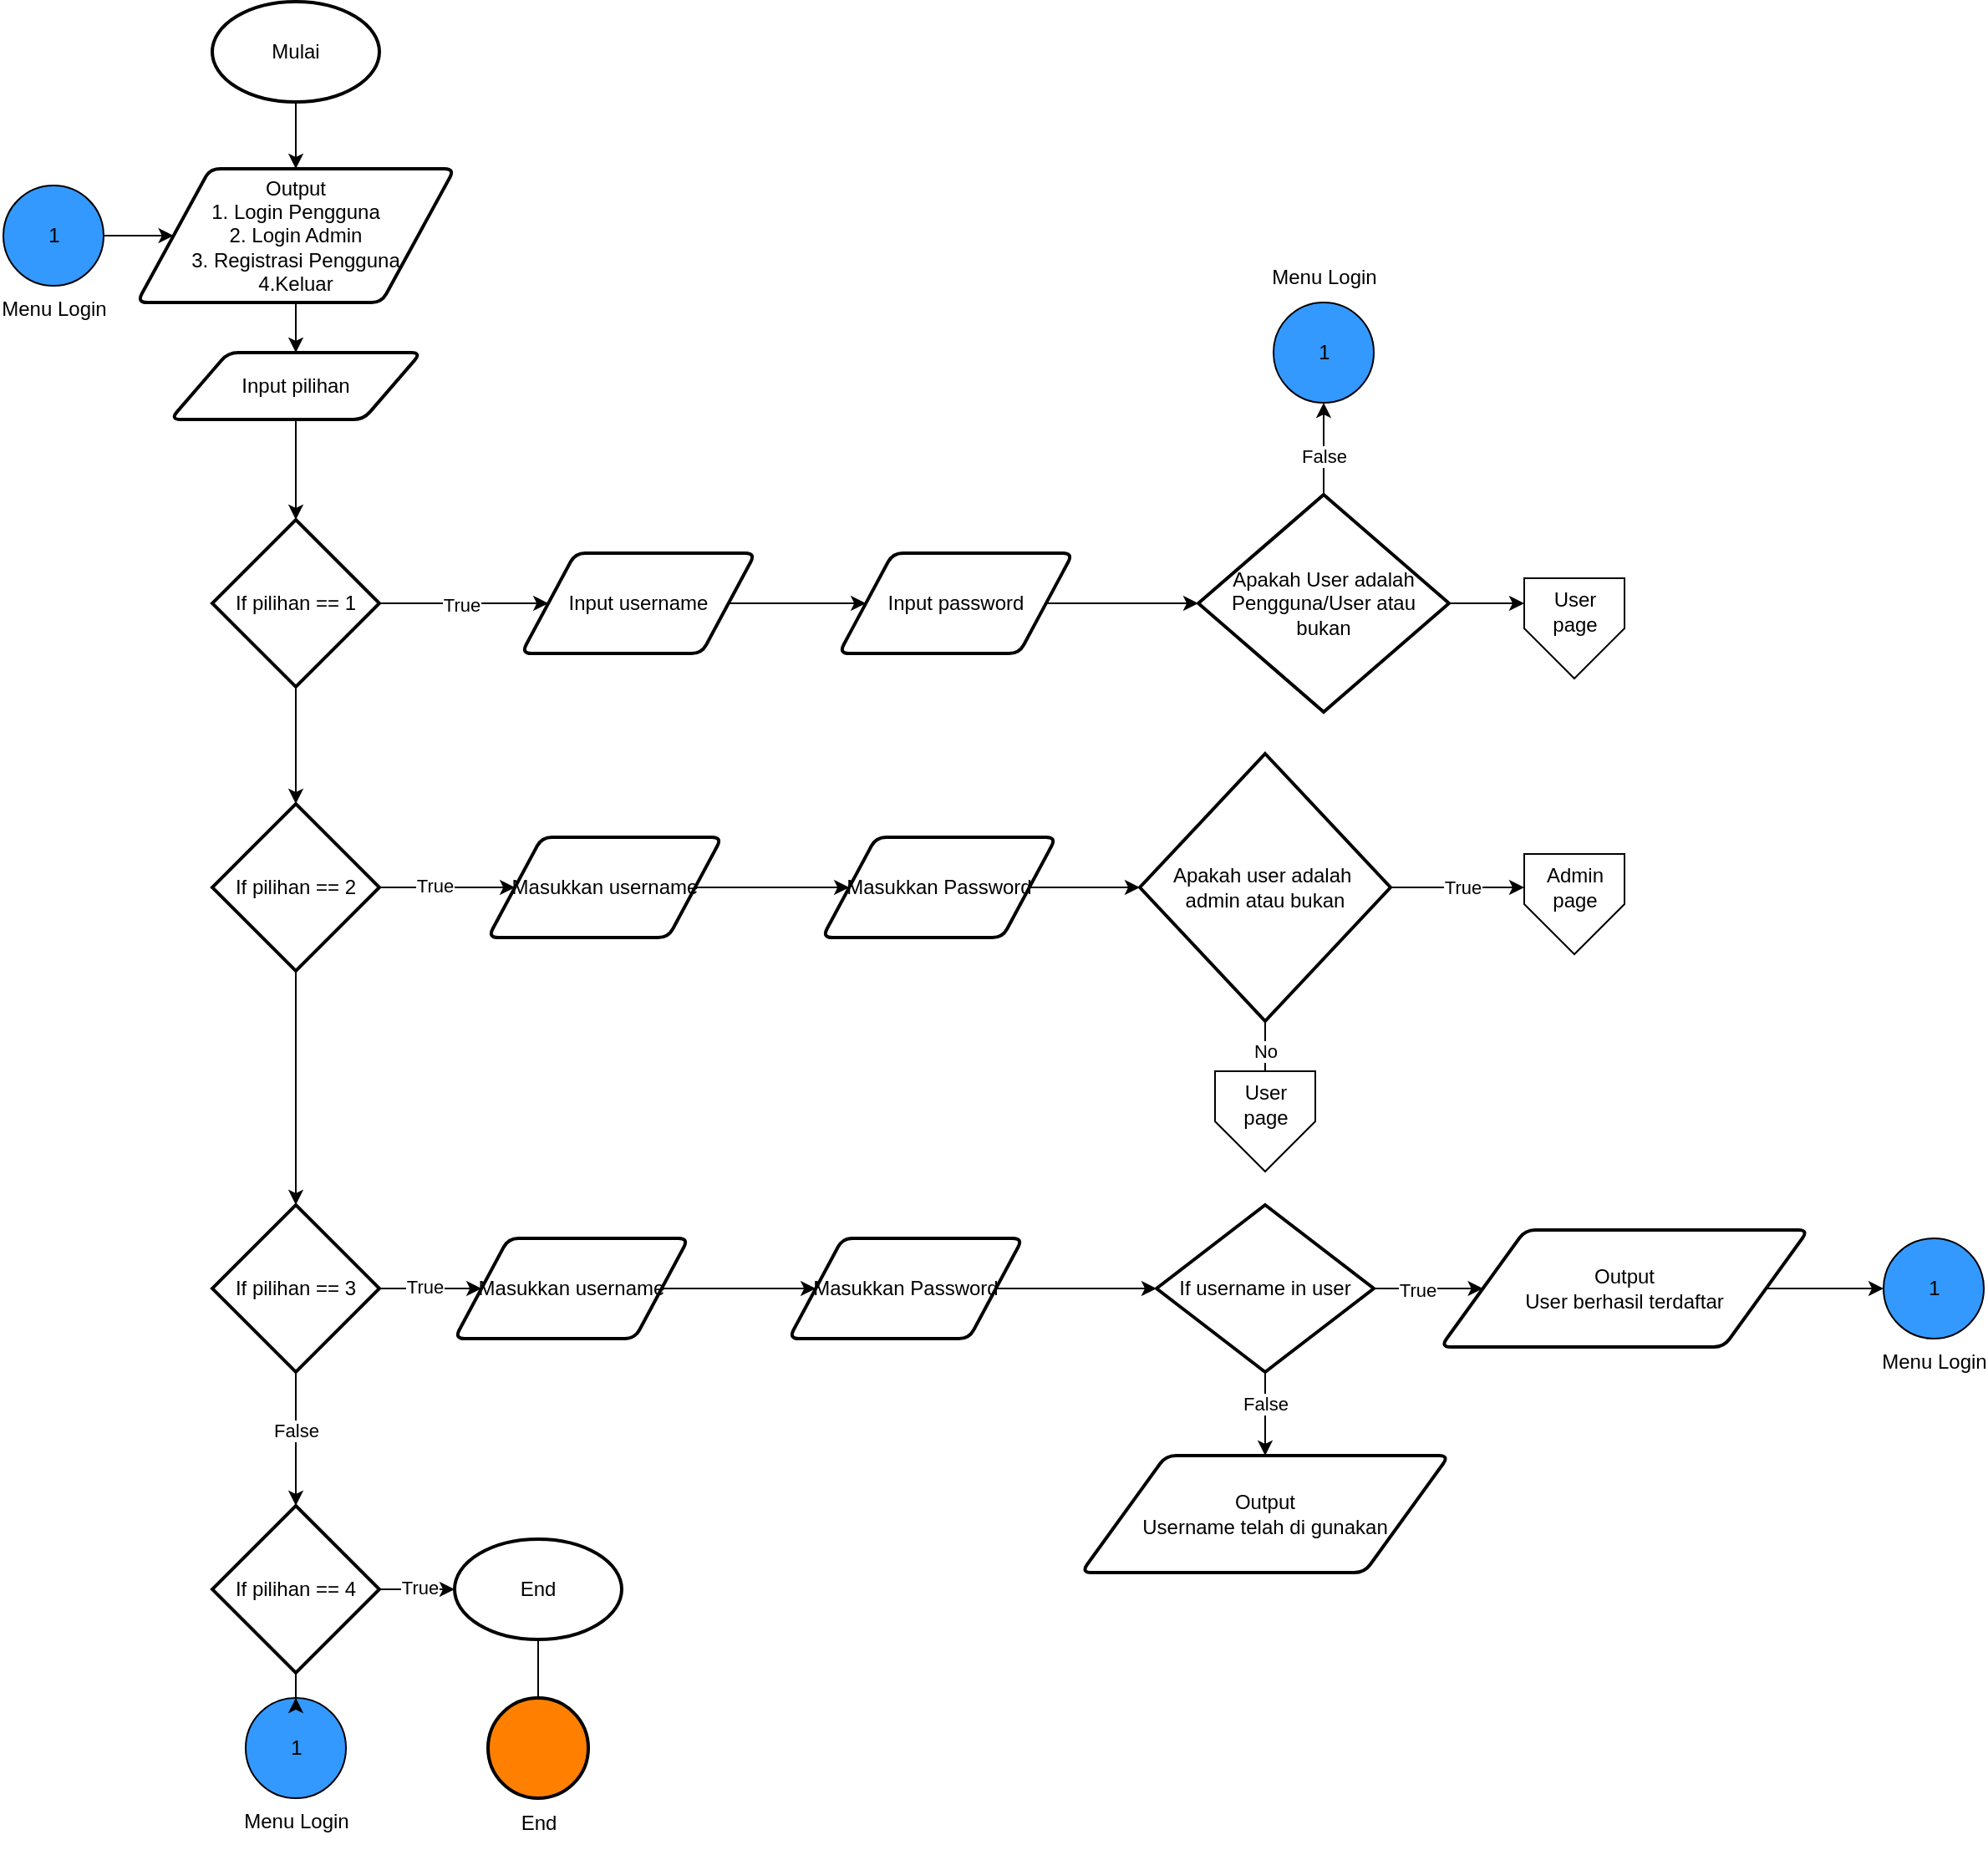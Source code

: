 <mxfile version="20.8.16" type="device" pages="3"><diagram name="index page" id="nfoa8t0GQEfrBS7bqzWR"><mxGraphModel dx="2185" dy="1102" grid="1" gridSize="10" guides="1" tooltips="1" connect="1" arrows="1" fold="1" page="1" pageScale="1" pageWidth="850" pageHeight="1100" math="0" shadow="0"><root><mxCell id="0"/><mxCell id="1" parent="0"/><mxCell id="OKXxKk7niylrlK5GzRY9-45" value="" style="verticalLabelPosition=bottom;verticalAlign=top;html=1;shape=offPageConnector;rounded=0;size=0.5;" vertex="1" parent="1"><mxGeometry x="960" y="355" width="60" height="60" as="geometry"/></mxCell><mxCell id="Wj0rrpB-_qW_EuXmOu7a-4" value="" style="edgeStyle=orthogonalEdgeStyle;rounded=0;orthogonalLoop=1;jettySize=auto;html=1;" parent="1" source="Wj0rrpB-_qW_EuXmOu7a-1" target="Wj0rrpB-_qW_EuXmOu7a-3" edge="1"><mxGeometry relative="1" as="geometry"/></mxCell><mxCell id="Wj0rrpB-_qW_EuXmOu7a-1" value="Mulai" style="strokeWidth=2;html=1;shape=mxgraph.flowchart.start_1;whiteSpace=wrap;" parent="1" vertex="1"><mxGeometry x="175" y="10" width="100" height="60" as="geometry"/></mxCell><mxCell id="Wj0rrpB-_qW_EuXmOu7a-5" value="" style="edgeStyle=orthogonalEdgeStyle;rounded=0;orthogonalLoop=1;jettySize=auto;html=1;" parent="1" source="Wj0rrpB-_qW_EuXmOu7a-2" target="Wj0rrpB-_qW_EuXmOu7a-3" edge="1"><mxGeometry relative="1" as="geometry"/></mxCell><mxCell id="Wj0rrpB-_qW_EuXmOu7a-2" value="Menu Login" style="verticalLabelPosition=bottom;verticalAlign=top;html=1;shape=mxgraph.flowchart.on-page_reference;fillColor=#3399FF;" parent="1" vertex="1"><mxGeometry x="50" y="120" width="60" height="60" as="geometry"/></mxCell><mxCell id="Wj0rrpB-_qW_EuXmOu7a-8" value="" style="edgeStyle=orthogonalEdgeStyle;rounded=0;orthogonalLoop=1;jettySize=auto;html=1;" parent="1" source="Wj0rrpB-_qW_EuXmOu7a-3" target="Wj0rrpB-_qW_EuXmOu7a-7" edge="1"><mxGeometry relative="1" as="geometry"/></mxCell><mxCell id="Wj0rrpB-_qW_EuXmOu7a-3" value="Output&lt;div&gt;1. Login Pengguna&lt;/div&gt;&lt;div&gt;2. Login Admin&lt;/div&gt;&lt;div&gt;3. Registrasi Pengguna&lt;/div&gt;&lt;div&gt;4.Keluar&lt;/div&gt;" style="shape=parallelogram;html=1;strokeWidth=2;perimeter=parallelogramPerimeter;whiteSpace=wrap;rounded=1;arcSize=12;size=0.23;" parent="1" vertex="1"><mxGeometry x="130" y="110" width="190" height="80" as="geometry"/></mxCell><mxCell id="Wj0rrpB-_qW_EuXmOu7a-6" value="1" style="text;html=1;align=center;verticalAlign=middle;resizable=0;points=[];autosize=1;strokeColor=none;fillColor=none;" parent="1" vertex="1"><mxGeometry x="65" y="135" width="30" height="30" as="geometry"/></mxCell><mxCell id="Wj0rrpB-_qW_EuXmOu7a-12" value="" style="edgeStyle=orthogonalEdgeStyle;rounded=0;orthogonalLoop=1;jettySize=auto;html=1;" parent="1" source="Wj0rrpB-_qW_EuXmOu7a-7" target="Wj0rrpB-_qW_EuXmOu7a-9" edge="1"><mxGeometry relative="1" as="geometry"/></mxCell><mxCell id="Wj0rrpB-_qW_EuXmOu7a-7" value="Input pilihan" style="shape=parallelogram;html=1;strokeWidth=2;perimeter=parallelogramPerimeter;whiteSpace=wrap;rounded=1;arcSize=12;size=0.23;" parent="1" vertex="1"><mxGeometry x="150" y="220" width="150" height="40" as="geometry"/></mxCell><mxCell id="Wj0rrpB-_qW_EuXmOu7a-13" value="" style="edgeStyle=orthogonalEdgeStyle;rounded=0;orthogonalLoop=1;jettySize=auto;html=1;" parent="1" source="Wj0rrpB-_qW_EuXmOu7a-9" target="Wj0rrpB-_qW_EuXmOu7a-10" edge="1"><mxGeometry relative="1" as="geometry"/></mxCell><mxCell id="Wj0rrpB-_qW_EuXmOu7a-23" value="" style="edgeStyle=orthogonalEdgeStyle;rounded=0;orthogonalLoop=1;jettySize=auto;html=1;" parent="1" source="Wj0rrpB-_qW_EuXmOu7a-9" target="Wj0rrpB-_qW_EuXmOu7a-21" edge="1"><mxGeometry relative="1" as="geometry"/></mxCell><mxCell id="OKXxKk7niylrlK5GzRY9-1" value="True" style="edgeLabel;html=1;align=center;verticalAlign=middle;resizable=0;points=[];" vertex="1" connectable="0" parent="Wj0rrpB-_qW_EuXmOu7a-23"><mxGeometry x="-0.038" y="-1" relative="1" as="geometry"><mxPoint as="offset"/></mxGeometry></mxCell><mxCell id="Wj0rrpB-_qW_EuXmOu7a-9" value="If pilihan == 1" style="strokeWidth=2;html=1;shape=mxgraph.flowchart.decision;whiteSpace=wrap;" parent="1" vertex="1"><mxGeometry x="175" y="320" width="100" height="100" as="geometry"/></mxCell><mxCell id="Wj0rrpB-_qW_EuXmOu7a-14" value="" style="edgeStyle=orthogonalEdgeStyle;rounded=0;orthogonalLoop=1;jettySize=auto;html=1;" parent="1" source="Wj0rrpB-_qW_EuXmOu7a-10" target="Wj0rrpB-_qW_EuXmOu7a-11" edge="1"><mxGeometry relative="1" as="geometry"/></mxCell><mxCell id="Wj0rrpB-_qW_EuXmOu7a-43" value="" style="edgeStyle=orthogonalEdgeStyle;rounded=0;orthogonalLoop=1;jettySize=auto;html=1;" parent="1" source="Wj0rrpB-_qW_EuXmOu7a-10" target="Wj0rrpB-_qW_EuXmOu7a-41" edge="1"><mxGeometry relative="1" as="geometry"/></mxCell><mxCell id="OKXxKk7niylrlK5GzRY9-2" value="True" style="edgeLabel;html=1;align=center;verticalAlign=middle;resizable=0;points=[];" vertex="1" connectable="0" parent="Wj0rrpB-_qW_EuXmOu7a-43"><mxGeometry x="-0.196" y="1" relative="1" as="geometry"><mxPoint as="offset"/></mxGeometry></mxCell><mxCell id="Wj0rrpB-_qW_EuXmOu7a-10" value="If pilihan == 2" style="strokeWidth=2;html=1;shape=mxgraph.flowchart.decision;whiteSpace=wrap;" parent="1" vertex="1"><mxGeometry x="175" y="490" width="100" height="100" as="geometry"/></mxCell><mxCell id="OKXxKk7niylrlK5GzRY9-4" value="" style="edgeStyle=orthogonalEdgeStyle;rounded=0;orthogonalLoop=1;jettySize=auto;html=1;" edge="1" parent="1" source="Wj0rrpB-_qW_EuXmOu7a-11" target="OKXxKk7niylrlK5GzRY9-3"><mxGeometry relative="1" as="geometry"/></mxCell><mxCell id="OKXxKk7niylrlK5GzRY9-28" value="False" style="edgeLabel;html=1;align=center;verticalAlign=middle;resizable=0;points=[];" vertex="1" connectable="0" parent="OKXxKk7niylrlK5GzRY9-4"><mxGeometry x="-0.127" relative="1" as="geometry"><mxPoint as="offset"/></mxGeometry></mxCell><mxCell id="OKXxKk7niylrlK5GzRY9-26" style="edgeStyle=orthogonalEdgeStyle;rounded=0;orthogonalLoop=1;jettySize=auto;html=1;exitX=1;exitY=0.5;exitDx=0;exitDy=0;exitPerimeter=0;entryX=0;entryY=0.5;entryDx=0;entryDy=0;" edge="1" parent="1" source="Wj0rrpB-_qW_EuXmOu7a-11" target="OKXxKk7niylrlK5GzRY9-25"><mxGeometry relative="1" as="geometry"/></mxCell><mxCell id="OKXxKk7niylrlK5GzRY9-27" value="True" style="edgeLabel;html=1;align=center;verticalAlign=middle;resizable=0;points=[];" vertex="1" connectable="0" parent="OKXxKk7niylrlK5GzRY9-26"><mxGeometry x="-0.124" y="1" relative="1" as="geometry"><mxPoint as="offset"/></mxGeometry></mxCell><mxCell id="Wj0rrpB-_qW_EuXmOu7a-11" value="If pilihan == 3" style="strokeWidth=2;html=1;shape=mxgraph.flowchart.decision;whiteSpace=wrap;" parent="1" vertex="1"><mxGeometry x="175" y="730" width="100" height="100" as="geometry"/></mxCell><mxCell id="Wj0rrpB-_qW_EuXmOu7a-17" value="Menu Login" style="verticalLabelPosition=bottom;verticalAlign=top;html=1;shape=mxgraph.flowchart.on-page_reference;fillColor=#3399FF;" parent="1" vertex="1"><mxGeometry x="195" y="1025" width="60" height="60" as="geometry"/></mxCell><mxCell id="Wj0rrpB-_qW_EuXmOu7a-24" value="" style="edgeStyle=orthogonalEdgeStyle;rounded=0;orthogonalLoop=1;jettySize=auto;html=1;" parent="1" source="Wj0rrpB-_qW_EuXmOu7a-21" target="Wj0rrpB-_qW_EuXmOu7a-22" edge="1"><mxGeometry relative="1" as="geometry"/></mxCell><mxCell id="Wj0rrpB-_qW_EuXmOu7a-21" value="Input username" style="shape=parallelogram;html=1;strokeWidth=2;perimeter=parallelogramPerimeter;whiteSpace=wrap;rounded=1;arcSize=12;size=0.23;" parent="1" vertex="1"><mxGeometry x="360" y="340" width="140" height="60" as="geometry"/></mxCell><mxCell id="OKXxKk7niylrlK5GzRY9-39" value="" style="edgeStyle=orthogonalEdgeStyle;rounded=0;orthogonalLoop=1;jettySize=auto;html=1;" edge="1" parent="1" source="Wj0rrpB-_qW_EuXmOu7a-22" target="OKXxKk7niylrlK5GzRY9-38"><mxGeometry relative="1" as="geometry"/></mxCell><mxCell id="Wj0rrpB-_qW_EuXmOu7a-22" value="Input password" style="shape=parallelogram;html=1;strokeWidth=2;perimeter=parallelogramPerimeter;whiteSpace=wrap;rounded=1;arcSize=12;size=0.23;" parent="1" vertex="1"><mxGeometry x="550" y="340" width="140" height="60" as="geometry"/></mxCell><mxCell id="OKXxKk7niylrlK5GzRY9-33" value="" style="edgeStyle=orthogonalEdgeStyle;rounded=0;orthogonalLoop=1;jettySize=auto;html=1;" edge="1" parent="1" source="Wj0rrpB-_qW_EuXmOu7a-25" target="Wj0rrpB-_qW_EuXmOu7a-34"><mxGeometry relative="1" as="geometry"/></mxCell><mxCell id="OKXxKk7niylrlK5GzRY9-35" value="False" style="edgeLabel;html=1;align=center;verticalAlign=middle;resizable=0;points=[];" vertex="1" connectable="0" parent="OKXxKk7niylrlK5GzRY9-33"><mxGeometry x="-0.232" relative="1" as="geometry"><mxPoint as="offset"/></mxGeometry></mxCell><mxCell id="OKXxKk7niylrlK5GzRY9-34" value="" style="edgeStyle=orthogonalEdgeStyle;rounded=0;orthogonalLoop=1;jettySize=auto;html=1;" edge="1" parent="1" source="Wj0rrpB-_qW_EuXmOu7a-25" target="Wj0rrpB-_qW_EuXmOu7a-27"><mxGeometry relative="1" as="geometry"/></mxCell><mxCell id="OKXxKk7niylrlK5GzRY9-36" value="True" style="edgeLabel;html=1;align=center;verticalAlign=middle;resizable=0;points=[];" vertex="1" connectable="0" parent="OKXxKk7niylrlK5GzRY9-34"><mxGeometry x="-0.222" y="-1" relative="1" as="geometry"><mxPoint as="offset"/></mxGeometry></mxCell><mxCell id="Wj0rrpB-_qW_EuXmOu7a-25" value="If username in user" style="strokeWidth=2;html=1;shape=mxgraph.flowchart.decision;whiteSpace=wrap;" parent="1" vertex="1"><mxGeometry x="740" y="730" width="130" height="100" as="geometry"/></mxCell><mxCell id="OKXxKk7niylrlK5GzRY9-50" style="edgeStyle=orthogonalEdgeStyle;rounded=0;orthogonalLoop=1;jettySize=auto;html=1;exitX=1;exitY=0.5;exitDx=0;exitDy=0;entryX=0;entryY=0.5;entryDx=0;entryDy=0;entryPerimeter=0;" edge="1" parent="1" source="Wj0rrpB-_qW_EuXmOu7a-27" target="Wj0rrpB-_qW_EuXmOu7a-37"><mxGeometry relative="1" as="geometry"/></mxCell><mxCell id="Wj0rrpB-_qW_EuXmOu7a-27" value="Output&lt;div&gt;User berhasil terdaftar&lt;/div&gt;" style="shape=parallelogram;html=1;strokeWidth=2;perimeter=parallelogramPerimeter;whiteSpace=wrap;rounded=1;arcSize=12;size=0.23;" parent="1" vertex="1"><mxGeometry x="910" y="745" width="220" height="70" as="geometry"/></mxCell><mxCell id="Wj0rrpB-_qW_EuXmOu7a-31" value="" style="verticalLabelPosition=bottom;verticalAlign=top;html=1;shape=mxgraph.flowchart.on-page_reference;fillColor=#3399FF;" parent="1" vertex="1"><mxGeometry x="810" y="190" width="60" height="60" as="geometry"/></mxCell><mxCell id="Wj0rrpB-_qW_EuXmOu7a-33" value="1" style="text;html=1;align=center;verticalAlign=middle;resizable=0;points=[];autosize=1;strokeColor=none;fillColor=none;" parent="1" vertex="1"><mxGeometry x="825" y="205" width="30" height="30" as="geometry"/></mxCell><mxCell id="Wj0rrpB-_qW_EuXmOu7a-34" value="Output&lt;div&gt;Username telah di gunakan&lt;/div&gt;" style="shape=parallelogram;html=1;strokeWidth=2;perimeter=parallelogramPerimeter;whiteSpace=wrap;rounded=1;arcSize=12;size=0.23;" parent="1" vertex="1"><mxGeometry x="695" y="880" width="220" height="70" as="geometry"/></mxCell><mxCell id="Wj0rrpB-_qW_EuXmOu7a-44" value="" style="edgeStyle=orthogonalEdgeStyle;rounded=0;orthogonalLoop=1;jettySize=auto;html=1;" parent="1" source="Wj0rrpB-_qW_EuXmOu7a-41" target="Wj0rrpB-_qW_EuXmOu7a-42" edge="1"><mxGeometry relative="1" as="geometry"/></mxCell><mxCell id="Wj0rrpB-_qW_EuXmOu7a-41" value="Masukkan username" style="shape=parallelogram;html=1;strokeWidth=2;perimeter=parallelogramPerimeter;whiteSpace=wrap;rounded=1;arcSize=12;size=0.23;" parent="1" vertex="1"><mxGeometry x="340" y="510" width="140" height="60" as="geometry"/></mxCell><mxCell id="Wj0rrpB-_qW_EuXmOu7a-46" value="" style="edgeStyle=orthogonalEdgeStyle;rounded=0;orthogonalLoop=1;jettySize=auto;html=1;" parent="1" source="Wj0rrpB-_qW_EuXmOu7a-42" target="Wj0rrpB-_qW_EuXmOu7a-45" edge="1"><mxGeometry relative="1" as="geometry"/></mxCell><mxCell id="Wj0rrpB-_qW_EuXmOu7a-42" value="Masukkan Password" style="shape=parallelogram;html=1;strokeWidth=2;perimeter=parallelogramPerimeter;whiteSpace=wrap;rounded=1;arcSize=12;size=0.23;" parent="1" vertex="1"><mxGeometry x="540" y="510" width="140" height="60" as="geometry"/></mxCell><mxCell id="Wj0rrpB-_qW_EuXmOu7a-51" value="" style="edgeStyle=orthogonalEdgeStyle;rounded=0;orthogonalLoop=1;jettySize=auto;html=1;" parent="1" source="Wj0rrpB-_qW_EuXmOu7a-45" edge="1"><mxGeometry relative="1" as="geometry"><mxPoint x="960" y="540" as="targetPoint"/></mxGeometry></mxCell><mxCell id="Wj0rrpB-_qW_EuXmOu7a-52" value="True" style="edgeLabel;html=1;align=center;verticalAlign=middle;resizable=0;points=[];" parent="Wj0rrpB-_qW_EuXmOu7a-51" vertex="1" connectable="0"><mxGeometry x="0.066" y="1" relative="1" as="geometry"><mxPoint as="offset"/></mxGeometry></mxCell><mxCell id="Wj0rrpB-_qW_EuXmOu7a-55" value="" style="edgeStyle=orthogonalEdgeStyle;rounded=0;orthogonalLoop=1;jettySize=auto;html=1;" parent="1" source="Wj0rrpB-_qW_EuXmOu7a-45" edge="1"><mxGeometry relative="1" as="geometry"><mxPoint x="805" y="670" as="targetPoint"/></mxGeometry></mxCell><mxCell id="Wj0rrpB-_qW_EuXmOu7a-56" value="No" style="edgeLabel;html=1;align=center;verticalAlign=middle;resizable=0;points=[];" parent="Wj0rrpB-_qW_EuXmOu7a-55" vertex="1" connectable="0"><mxGeometry x="-0.299" relative="1" as="geometry"><mxPoint as="offset"/></mxGeometry></mxCell><mxCell id="Wj0rrpB-_qW_EuXmOu7a-45" value="Apakah user adalah&amp;nbsp;&lt;div&gt;admin atau bukan&lt;/div&gt;" style="strokeWidth=2;html=1;shape=mxgraph.flowchart.decision;whiteSpace=wrap;" parent="1" vertex="1"><mxGeometry x="730" y="460" width="150" height="160" as="geometry"/></mxCell><mxCell id="OKXxKk7niylrlK5GzRY9-22" value="" style="edgeStyle=orthogonalEdgeStyle;rounded=0;orthogonalLoop=1;jettySize=auto;html=1;" edge="1" parent="1" source="Wj0rrpB-_qW_EuXmOu7a-58" target="Wj0rrpB-_qW_EuXmOu7a-64"><mxGeometry relative="1" as="geometry"/></mxCell><mxCell id="Wj0rrpB-_qW_EuXmOu7a-58" value="End" style="strokeWidth=2;html=1;shape=mxgraph.flowchart.start_1;whiteSpace=wrap;" parent="1" vertex="1"><mxGeometry x="320" y="930" width="100" height="60" as="geometry"/></mxCell><mxCell id="Wj0rrpB-_qW_EuXmOu7a-60" value="" style="strokeWidth=2;html=1;shape=mxgraph.flowchart.start_2;whiteSpace=wrap;fillColor=#FF8000;" parent="1" vertex="1"><mxGeometry x="340" y="1025" width="60" height="60" as="geometry"/></mxCell><mxCell id="Wj0rrpB-_qW_EuXmOu7a-64" value="End" style="text;html=1;align=center;verticalAlign=middle;resizable=0;points=[];autosize=1;strokeColor=none;fillColor=none;" parent="1" vertex="1"><mxGeometry x="350" y="1085" width="40" height="30" as="geometry"/></mxCell><mxCell id="U35V5TSfRaEm1CdoXxb--1" value="" style="verticalLabelPosition=bottom;verticalAlign=top;html=1;shape=offPageConnector;rounded=0;size=0.5;" parent="1" vertex="1"><mxGeometry x="775" y="650" width="60" height="60" as="geometry"/></mxCell><mxCell id="U35V5TSfRaEm1CdoXxb--2" value="" style="verticalLabelPosition=bottom;verticalAlign=top;html=1;shape=offPageConnector;rounded=0;size=0.5;" parent="1" vertex="1"><mxGeometry x="960" y="520" width="60" height="60" as="geometry"/></mxCell><mxCell id="drixvR-l46V5g0ZEeN7A-1" value="Admin&lt;div&gt;page&lt;/div&gt;" style="text;html=1;align=center;verticalAlign=middle;resizable=0;points=[];autosize=1;strokeColor=none;fillColor=none;" parent="1" vertex="1"><mxGeometry x="960" y="520" width="60" height="40" as="geometry"/></mxCell><mxCell id="drixvR-l46V5g0ZEeN7A-2" value="User&lt;div&gt;page&lt;/div&gt;" style="text;html=1;align=center;verticalAlign=middle;resizable=0;points=[];autosize=1;strokeColor=none;fillColor=none;" parent="1" vertex="1"><mxGeometry x="780" y="650" width="50" height="40" as="geometry"/></mxCell><mxCell id="OKXxKk7niylrlK5GzRY9-5" value="" style="edgeStyle=orthogonalEdgeStyle;rounded=0;orthogonalLoop=1;jettySize=auto;html=1;" edge="1" parent="1" source="OKXxKk7niylrlK5GzRY9-3"><mxGeometry relative="1" as="geometry"><mxPoint x="225" y="1025" as="targetPoint"/></mxGeometry></mxCell><mxCell id="OKXxKk7niylrlK5GzRY9-6" value="" style="edgeStyle=orthogonalEdgeStyle;rounded=0;orthogonalLoop=1;jettySize=auto;html=1;" edge="1" parent="1" source="OKXxKk7niylrlK5GzRY9-3" target="Wj0rrpB-_qW_EuXmOu7a-58"><mxGeometry relative="1" as="geometry"/></mxCell><mxCell id="OKXxKk7niylrlK5GzRY9-29" value="True" style="edgeLabel;html=1;align=center;verticalAlign=middle;resizable=0;points=[];" vertex="1" connectable="0" parent="OKXxKk7niylrlK5GzRY9-6"><mxGeometry x="0.055" y="1" relative="1" as="geometry"><mxPoint as="offset"/></mxGeometry></mxCell><mxCell id="OKXxKk7niylrlK5GzRY9-3" value="If pilihan == 4" style="strokeWidth=2;html=1;shape=mxgraph.flowchart.decision;whiteSpace=wrap;" vertex="1" parent="1"><mxGeometry x="175" y="910" width="100" height="100" as="geometry"/></mxCell><mxCell id="OKXxKk7niylrlK5GzRY9-24" value="1" style="text;html=1;align=center;verticalAlign=middle;resizable=0;points=[];autosize=1;strokeColor=none;fillColor=none;" vertex="1" parent="1"><mxGeometry x="210" y="1040" width="30" height="30" as="geometry"/></mxCell><mxCell id="OKXxKk7niylrlK5GzRY9-31" value="" style="edgeStyle=orthogonalEdgeStyle;rounded=0;orthogonalLoop=1;jettySize=auto;html=1;" edge="1" parent="1" source="OKXxKk7niylrlK5GzRY9-25" target="OKXxKk7niylrlK5GzRY9-30"><mxGeometry relative="1" as="geometry"/></mxCell><mxCell id="OKXxKk7niylrlK5GzRY9-25" value="Masukkan username" style="shape=parallelogram;html=1;strokeWidth=2;perimeter=parallelogramPerimeter;whiteSpace=wrap;rounded=1;arcSize=12;size=0.23;" vertex="1" parent="1"><mxGeometry x="320" y="750" width="140" height="60" as="geometry"/></mxCell><mxCell id="OKXxKk7niylrlK5GzRY9-32" value="" style="edgeStyle=orthogonalEdgeStyle;rounded=0;orthogonalLoop=1;jettySize=auto;html=1;" edge="1" parent="1" source="OKXxKk7niylrlK5GzRY9-30" target="Wj0rrpB-_qW_EuXmOu7a-25"><mxGeometry relative="1" as="geometry"/></mxCell><mxCell id="OKXxKk7niylrlK5GzRY9-30" value="Masukkan Password" style="shape=parallelogram;html=1;strokeWidth=2;perimeter=parallelogramPerimeter;whiteSpace=wrap;rounded=1;arcSize=12;size=0.23;" vertex="1" parent="1"><mxGeometry x="520" y="750" width="140" height="60" as="geometry"/></mxCell><mxCell id="OKXxKk7niylrlK5GzRY9-40" value="" style="edgeStyle=orthogonalEdgeStyle;rounded=0;orthogonalLoop=1;jettySize=auto;html=1;" edge="1" parent="1" source="OKXxKk7niylrlK5GzRY9-38"><mxGeometry relative="1" as="geometry"><mxPoint x="840" y="250" as="targetPoint"/></mxGeometry></mxCell><mxCell id="OKXxKk7niylrlK5GzRY9-42" value="False" style="edgeLabel;html=1;align=center;verticalAlign=middle;resizable=0;points=[];" vertex="1" connectable="0" parent="OKXxKk7niylrlK5GzRY9-40"><mxGeometry x="-0.178" relative="1" as="geometry"><mxPoint as="offset"/></mxGeometry></mxCell><mxCell id="OKXxKk7niylrlK5GzRY9-46" value="" style="edgeStyle=orthogonalEdgeStyle;rounded=0;orthogonalLoop=1;jettySize=auto;html=1;" edge="1" parent="1" source="OKXxKk7niylrlK5GzRY9-38"><mxGeometry relative="1" as="geometry"><mxPoint x="960" y="370" as="targetPoint"/></mxGeometry></mxCell><mxCell id="OKXxKk7niylrlK5GzRY9-38" value="Apakah User adalah&lt;br&gt;Pengguna/User atau&lt;br&gt;bukan" style="strokeWidth=2;html=1;shape=mxgraph.flowchart.decision;whiteSpace=wrap;" vertex="1" parent="1"><mxGeometry x="765" y="305" width="150" height="130" as="geometry"/></mxCell><mxCell id="OKXxKk7niylrlK5GzRY9-41" value="Menu Login" style="text;html=1;align=center;verticalAlign=middle;resizable=0;points=[];autosize=1;strokeColor=none;fillColor=none;" vertex="1" parent="1"><mxGeometry x="795" y="160" width="90" height="30" as="geometry"/></mxCell><mxCell id="OKXxKk7niylrlK5GzRY9-43" value="User&lt;div&gt;page&lt;/div&gt;" style="text;html=1;align=center;verticalAlign=middle;resizable=0;points=[];autosize=1;strokeColor=none;fillColor=none;" vertex="1" parent="1"><mxGeometry x="965" y="355" width="50" height="40" as="geometry"/></mxCell><mxCell id="Wj0rrpB-_qW_EuXmOu7a-37" value="Menu Login" style="verticalLabelPosition=bottom;verticalAlign=top;html=1;shape=mxgraph.flowchart.on-page_reference;fillColor=#3399FF;" parent="1" vertex="1"><mxGeometry x="1175" y="750" width="60" height="60" as="geometry"/></mxCell><mxCell id="OKXxKk7niylrlK5GzRY9-49" value="1" style="text;html=1;align=center;verticalAlign=middle;resizable=0;points=[];autosize=1;strokeColor=none;fillColor=none;" vertex="1" parent="1"><mxGeometry x="1190" y="765" width="30" height="30" as="geometry"/></mxCell></root></mxGraphModel></diagram><diagram id="NPdxVomauhbFo5WYZvqb" name="admin page"><mxGraphModel dx="3434" dy="1731" grid="1" gridSize="10" guides="1" tooltips="1" connect="1" arrows="1" fold="1" page="1" pageScale="1" pageWidth="827" pageHeight="1169" math="0" shadow="0"><root><mxCell id="0"/><mxCell id="1" parent="0"/><mxCell id="GOGchDwHNORt9VsT1_FK-4" value="" style="edgeStyle=orthogonalEdgeStyle;rounded=0;orthogonalLoop=1;jettySize=auto;html=1;" parent="1" source="GOGchDwHNORt9VsT1_FK-1" target="GOGchDwHNORt9VsT1_FK-3" edge="1"><mxGeometry relative="1" as="geometry"/></mxCell><mxCell id="GOGchDwHNORt9VsT1_FK-1" value="" style="verticalLabelPosition=bottom;verticalAlign=top;html=1;shape=offPageConnector;rounded=0;size=0.5;" parent="1" vertex="1"><mxGeometry x="80" y="40" width="60" height="60" as="geometry"/></mxCell><mxCell id="GOGchDwHNORt9VsT1_FK-2" value="Tampilan&lt;div&gt;admin&lt;/div&gt;" style="text;html=1;align=center;verticalAlign=middle;resizable=0;points=[];autosize=1;strokeColor=none;fillColor=none;" parent="1" vertex="1"><mxGeometry x="75" y="40" width="70" height="40" as="geometry"/></mxCell><mxCell id="GOGchDwHNORt9VsT1_FK-6" value="" style="edgeStyle=orthogonalEdgeStyle;rounded=0;orthogonalLoop=1;jettySize=auto;html=1;" parent="1" source="GOGchDwHNORt9VsT1_FK-3" target="GOGchDwHNORt9VsT1_FK-5" edge="1"><mxGeometry relative="1" as="geometry"/></mxCell><mxCell id="GOGchDwHNORt9VsT1_FK-3" value="Menu admin:&lt;div&gt;1. Lihat Semua Transaksi&lt;/div&gt;&lt;div&gt;2.Input layanan baru&lt;/div&gt;&lt;div&gt;3.Lihat daftar layanan&lt;/div&gt;&lt;div&gt;4.Edit layanan&lt;/div&gt;&lt;div&gt;5.Hapus Layanan&lt;/div&gt;&lt;div&gt;6. Ubah Status Transaksi&lt;/div&gt;&lt;div&gt;7. Logout&lt;/div&gt;" style="shape=parallelogram;html=1;strokeWidth=2;perimeter=parallelogramPerimeter;whiteSpace=wrap;rounded=1;arcSize=12;size=0.23;" parent="1" vertex="1"><mxGeometry x="25" y="150" width="170" height="120" as="geometry"/></mxCell><mxCell id="GOGchDwHNORt9VsT1_FK-12" value="" style="edgeStyle=orthogonalEdgeStyle;rounded=0;orthogonalLoop=1;jettySize=auto;html=1;" parent="1" source="GOGchDwHNORt9VsT1_FK-5" target="GOGchDwHNORt9VsT1_FK-7" edge="1"><mxGeometry relative="1" as="geometry"/></mxCell><mxCell id="GOGchDwHNORt9VsT1_FK-5" value="Pilih opsi" style="shape=parallelogram;html=1;strokeWidth=2;perimeter=parallelogramPerimeter;whiteSpace=wrap;rounded=1;arcSize=12;size=0.23;" parent="1" vertex="1"><mxGeometry x="60" y="320" width="100" height="60" as="geometry"/></mxCell><mxCell id="GOGchDwHNORt9VsT1_FK-13" value="" style="edgeStyle=orthogonalEdgeStyle;rounded=0;orthogonalLoop=1;jettySize=auto;html=1;" parent="1" source="GOGchDwHNORt9VsT1_FK-7" target="GOGchDwHNORt9VsT1_FK-8" edge="1"><mxGeometry relative="1" as="geometry"/></mxCell><mxCell id="GOGchDwHNORt9VsT1_FK-17" value="False" style="edgeLabel;html=1;align=center;verticalAlign=middle;resizable=0;points=[];" parent="GOGchDwHNORt9VsT1_FK-13" vertex="1" connectable="0"><mxGeometry x="-0.32" y="-1" relative="1" as="geometry"><mxPoint as="offset"/></mxGeometry></mxCell><mxCell id="GOGchDwHNORt9VsT1_FK-27" value="" style="edgeStyle=orthogonalEdgeStyle;rounded=0;orthogonalLoop=1;jettySize=auto;html=1;" parent="1" source="GOGchDwHNORt9VsT1_FK-7" target="GOGchDwHNORt9VsT1_FK-26" edge="1"><mxGeometry relative="1" as="geometry"/></mxCell><mxCell id="GOGchDwHNORt9VsT1_FK-30" value="True" style="edgeLabel;html=1;align=center;verticalAlign=middle;resizable=0;points=[];" parent="GOGchDwHNORt9VsT1_FK-27" vertex="1" connectable="0"><mxGeometry x="0.021" relative="1" as="geometry"><mxPoint as="offset"/></mxGeometry></mxCell><mxCell id="GOGchDwHNORt9VsT1_FK-7" value="if pilih == 1" style="strokeWidth=2;html=1;shape=mxgraph.flowchart.decision;whiteSpace=wrap;" parent="1" vertex="1"><mxGeometry x="60" y="420" width="100" height="100" as="geometry"/></mxCell><mxCell id="GOGchDwHNORt9VsT1_FK-14" value="" style="edgeStyle=orthogonalEdgeStyle;rounded=0;orthogonalLoop=1;jettySize=auto;html=1;" parent="1" source="GOGchDwHNORt9VsT1_FK-8" target="GOGchDwHNORt9VsT1_FK-9" edge="1"><mxGeometry relative="1" as="geometry"/></mxCell><mxCell id="GOGchDwHNORt9VsT1_FK-32" value="" style="edgeStyle=orthogonalEdgeStyle;rounded=0;orthogonalLoop=1;jettySize=auto;html=1;" parent="1" source="GOGchDwHNORt9VsT1_FK-8" target="GOGchDwHNORt9VsT1_FK-31" edge="1"><mxGeometry relative="1" as="geometry"/></mxCell><mxCell id="GOGchDwHNORt9VsT1_FK-37" value="True" style="edgeLabel;html=1;align=center;verticalAlign=middle;resizable=0;points=[];" parent="GOGchDwHNORt9VsT1_FK-32" vertex="1" connectable="0"><mxGeometry x="-0.068" y="1" relative="1" as="geometry"><mxPoint as="offset"/></mxGeometry></mxCell><mxCell id="nnpgbdcIedl_ureL7PEc-1" value="" style="edgeStyle=orthogonalEdgeStyle;rounded=0;orthogonalLoop=1;jettySize=auto;html=1;" edge="1" parent="1" source="GOGchDwHNORt9VsT1_FK-8" target="GOGchDwHNORt9VsT1_FK-9"><mxGeometry relative="1" as="geometry"/></mxCell><mxCell id="nnpgbdcIedl_ureL7PEc-3" value="False" style="edgeLabel;html=1;align=center;verticalAlign=middle;resizable=0;points=[];" vertex="1" connectable="0" parent="nnpgbdcIedl_ureL7PEc-1"><mxGeometry x="-0.331" y="1" relative="1" as="geometry"><mxPoint as="offset"/></mxGeometry></mxCell><mxCell id="GOGchDwHNORt9VsT1_FK-8" value="if pilih == 2" style="strokeWidth=2;html=1;shape=mxgraph.flowchart.decision;whiteSpace=wrap;" parent="1" vertex="1"><mxGeometry x="60" y="570" width="100" height="100" as="geometry"/></mxCell><mxCell id="GOGchDwHNORt9VsT1_FK-15" value="" style="edgeStyle=orthogonalEdgeStyle;rounded=0;orthogonalLoop=1;jettySize=auto;html=1;" parent="1" source="GOGchDwHNORt9VsT1_FK-9" target="GOGchDwHNORt9VsT1_FK-10" edge="1"><mxGeometry relative="1" as="geometry"/></mxCell><mxCell id="GOGchDwHNORt9VsT1_FK-18" value="False" style="edgeLabel;html=1;align=center;verticalAlign=middle;resizable=0;points=[];" parent="GOGchDwHNORt9VsT1_FK-15" vertex="1" connectable="0"><mxGeometry x="-0.358" relative="1" as="geometry"><mxPoint as="offset"/></mxGeometry></mxCell><mxCell id="GOGchDwHNORt9VsT1_FK-39" value="" style="edgeStyle=orthogonalEdgeStyle;rounded=0;orthogonalLoop=1;jettySize=auto;html=1;" parent="1" source="GOGchDwHNORt9VsT1_FK-9" target="GOGchDwHNORt9VsT1_FK-38" edge="1"><mxGeometry relative="1" as="geometry"/></mxCell><mxCell id="GOGchDwHNORt9VsT1_FK-49" value="True" style="edgeLabel;html=1;align=center;verticalAlign=middle;resizable=0;points=[];" parent="GOGchDwHNORt9VsT1_FK-39" vertex="1" connectable="0"><mxGeometry x="-0.002" y="1" relative="1" as="geometry"><mxPoint as="offset"/></mxGeometry></mxCell><mxCell id="GOGchDwHNORt9VsT1_FK-9" value="if pilih == 3" style="strokeWidth=2;html=1;shape=mxgraph.flowchart.decision;whiteSpace=wrap;" parent="1" vertex="1"><mxGeometry x="60" y="710" width="100" height="100" as="geometry"/></mxCell><mxCell id="GOGchDwHNORt9VsT1_FK-16" value="" style="edgeStyle=orthogonalEdgeStyle;rounded=0;orthogonalLoop=1;jettySize=auto;html=1;" parent="1" source="GOGchDwHNORt9VsT1_FK-10" target="GOGchDwHNORt9VsT1_FK-11" edge="1"><mxGeometry relative="1" as="geometry"/></mxCell><mxCell id="GOGchDwHNORt9VsT1_FK-19" value="False" style="edgeLabel;html=1;align=center;verticalAlign=middle;resizable=0;points=[];" parent="GOGchDwHNORt9VsT1_FK-16" vertex="1" connectable="0"><mxGeometry x="-0.442" relative="1" as="geometry"><mxPoint as="offset"/></mxGeometry></mxCell><mxCell id="GOGchDwHNORt9VsT1_FK-55" value="" style="edgeStyle=orthogonalEdgeStyle;rounded=0;orthogonalLoop=1;jettySize=auto;html=1;" parent="1" source="GOGchDwHNORt9VsT1_FK-10" target="GOGchDwHNORt9VsT1_FK-54" edge="1"><mxGeometry relative="1" as="geometry"/></mxCell><mxCell id="GOGchDwHNORt9VsT1_FK-58" value="True" style="edgeLabel;html=1;align=center;verticalAlign=middle;resizable=0;points=[];" parent="GOGchDwHNORt9VsT1_FK-55" vertex="1" connectable="0"><mxGeometry x="-0.028" relative="1" as="geometry"><mxPoint as="offset"/></mxGeometry></mxCell><mxCell id="GOGchDwHNORt9VsT1_FK-10" value="if pilih == 4" style="strokeWidth=2;html=1;shape=mxgraph.flowchart.decision;whiteSpace=wrap;" parent="1" vertex="1"><mxGeometry x="60" y="842.5" width="100" height="100" as="geometry"/></mxCell><mxCell id="r5vF0_qOYv-EOLYdFkJm-2" value="" style="edgeStyle=orthogonalEdgeStyle;rounded=0;orthogonalLoop=1;jettySize=auto;html=1;" edge="1" parent="1" source="GOGchDwHNORt9VsT1_FK-11" target="r5vF0_qOYv-EOLYdFkJm-1"><mxGeometry relative="1" as="geometry"/></mxCell><mxCell id="r5vF0_qOYv-EOLYdFkJm-3" value="False" style="edgeLabel;html=1;align=center;verticalAlign=middle;resizable=0;points=[];" vertex="1" connectable="0" parent="r5vF0_qOYv-EOLYdFkJm-2"><mxGeometry x="-0.115" relative="1" as="geometry"><mxPoint as="offset"/></mxGeometry></mxCell><mxCell id="fD88u1DOKJTjkraFEP-L-18" style="edgeStyle=orthogonalEdgeStyle;rounded=0;orthogonalLoop=1;jettySize=auto;html=1;exitX=1;exitY=0.5;exitDx=0;exitDy=0;exitPerimeter=0;" edge="1" parent="1" source="GOGchDwHNORt9VsT1_FK-11" target="fD88u1DOKJTjkraFEP-L-17"><mxGeometry relative="1" as="geometry"/></mxCell><mxCell id="fD88u1DOKJTjkraFEP-L-23" value="True" style="edgeLabel;html=1;align=center;verticalAlign=middle;resizable=0;points=[];" vertex="1" connectable="0" parent="fD88u1DOKJTjkraFEP-L-18"><mxGeometry x="-0.058" relative="1" as="geometry"><mxPoint as="offset"/></mxGeometry></mxCell><mxCell id="GOGchDwHNORt9VsT1_FK-11" value="if pilih == 5" style="strokeWidth=2;html=1;shape=mxgraph.flowchart.decision;whiteSpace=wrap;" parent="1" vertex="1"><mxGeometry x="60" y="1020" width="100" height="100" as="geometry"/></mxCell><mxCell id="GOGchDwHNORt9VsT1_FK-23" style="edgeStyle=orthogonalEdgeStyle;rounded=0;orthogonalLoop=1;jettySize=auto;html=1;exitX=0;exitY=0.5;exitDx=0;exitDy=0;" parent="1" source="r5vF0_qOYv-EOLYdFkJm-15" target="GOGchDwHNORt9VsT1_FK-3" edge="1"><mxGeometry relative="1" as="geometry"><Array as="points"><mxPoint x="20" y="1611"/><mxPoint x="20" y="210"/></Array><mxPoint x="0.048" y="1460.0" as="sourcePoint"/></mxGeometry></mxCell><mxCell id="GOGchDwHNORt9VsT1_FK-25" value="" style="edgeStyle=orthogonalEdgeStyle;rounded=0;orthogonalLoop=1;jettySize=auto;html=1;" parent="1" source="GOGchDwHNORt9VsT1_FK-24" target="GOGchDwHNORt9VsT1_FK-3" edge="1"><mxGeometry relative="1" as="geometry"/></mxCell><mxCell id="GOGchDwHNORt9VsT1_FK-24" value="2" style="strokeWidth=2;html=1;shape=mxgraph.flowchart.start_2;whiteSpace=wrap;" parent="1" vertex="1"><mxGeometry x="250" y="185" width="50" height="50" as="geometry"/></mxCell><mxCell id="GOGchDwHNORt9VsT1_FK-29" value="" style="edgeStyle=orthogonalEdgeStyle;rounded=0;orthogonalLoop=1;jettySize=auto;html=1;" parent="1" source="GOGchDwHNORt9VsT1_FK-26" target="GOGchDwHNORt9VsT1_FK-28" edge="1"><mxGeometry relative="1" as="geometry"/></mxCell><mxCell id="GOGchDwHNORt9VsT1_FK-26" value="&quot;Layanan yang tersedia&lt;div&gt;saat ini&quot;&lt;/div&gt;" style="shape=parallelogram;html=1;strokeWidth=2;perimeter=parallelogramPerimeter;whiteSpace=wrap;rounded=1;arcSize=12;size=0.23;" parent="1" vertex="1"><mxGeometry x="250" y="440" width="155" height="60" as="geometry"/></mxCell><mxCell id="GOGchDwHNORt9VsT1_FK-84" style="edgeStyle=orthogonalEdgeStyle;rounded=0;orthogonalLoop=1;jettySize=auto;html=1;" parent="1" source="GOGchDwHNORt9VsT1_FK-28" target="GOGchDwHNORt9VsT1_FK-79" edge="1"><mxGeometry relative="1" as="geometry"/></mxCell><mxCell id="GOGchDwHNORt9VsT1_FK-28" value="Menampilkan daftar&lt;div&gt;Layanan&lt;/div&gt;" style="shape=parallelogram;html=1;strokeWidth=2;perimeter=parallelogramPerimeter;whiteSpace=wrap;rounded=1;arcSize=12;size=0.23;" parent="1" vertex="1"><mxGeometry x="610" y="440" width="165" height="60" as="geometry"/></mxCell><mxCell id="GOGchDwHNORt9VsT1_FK-34" value="" style="edgeStyle=orthogonalEdgeStyle;rounded=0;orthogonalLoop=1;jettySize=auto;html=1;" parent="1" source="GOGchDwHNORt9VsT1_FK-31" target="GOGchDwHNORt9VsT1_FK-33" edge="1"><mxGeometry relative="1" as="geometry"/></mxCell><mxCell id="GOGchDwHNORt9VsT1_FK-31" value="Input nama layanan" style="shape=parallelogram;html=1;strokeWidth=2;perimeter=parallelogramPerimeter;whiteSpace=wrap;rounded=1;arcSize=12;size=0.23;" parent="1" vertex="1"><mxGeometry x="230" y="590" width="160" height="60" as="geometry"/></mxCell><mxCell id="GOGchDwHNORt9VsT1_FK-36" value="" style="edgeStyle=orthogonalEdgeStyle;rounded=0;orthogonalLoop=1;jettySize=auto;html=1;" parent="1" source="GOGchDwHNORt9VsT1_FK-33" target="GOGchDwHNORt9VsT1_FK-35" edge="1"><mxGeometry relative="1" as="geometry"/></mxCell><mxCell id="GOGchDwHNORt9VsT1_FK-33" value="Input harga layanan" style="shape=parallelogram;html=1;strokeWidth=2;perimeter=parallelogramPerimeter;whiteSpace=wrap;rounded=1;arcSize=12;size=0.23;" parent="1" vertex="1"><mxGeometry x="440" y="590" width="160" height="60" as="geometry"/></mxCell><mxCell id="GOGchDwHNORt9VsT1_FK-35" value="&quot;layanan berhasil ditambahkan&quot;" style="shape=parallelogram;html=1;strokeWidth=2;perimeter=parallelogramPerimeter;whiteSpace=wrap;rounded=1;arcSize=12;size=0.23;" parent="1" vertex="1"><mxGeometry x="650" y="590" width="220" height="60" as="geometry"/></mxCell><mxCell id="fD88u1DOKJTjkraFEP-L-6" style="edgeStyle=orthogonalEdgeStyle;rounded=0;orthogonalLoop=1;jettySize=auto;html=1;exitX=1;exitY=0.5;exitDx=0;exitDy=0;entryX=0.5;entryY=0;entryDx=0;entryDy=0;entryPerimeter=0;" edge="1" parent="1" source="GOGchDwHNORt9VsT1_FK-38" target="GOGchDwHNORt9VsT1_FK-79"><mxGeometry relative="1" as="geometry"/></mxCell><mxCell id="GOGchDwHNORt9VsT1_FK-38" value="Menampilkan daftar &lt;br&gt;layanan" style="shape=parallelogram;html=1;strokeWidth=2;perimeter=parallelogramPerimeter;whiteSpace=wrap;rounded=1;arcSize=12;size=0.23;" parent="1" vertex="1"><mxGeometry x="215" y="730" width="190" height="60" as="geometry"/></mxCell><mxCell id="fD88u1DOKJTjkraFEP-L-10" style="edgeStyle=orthogonalEdgeStyle;rounded=0;orthogonalLoop=1;jettySize=auto;html=1;exitX=1;exitY=0.5;exitDx=0;exitDy=0;" edge="1" parent="1" source="GOGchDwHNORt9VsT1_FK-54" target="fD88u1DOKJTjkraFEP-L-9"><mxGeometry relative="1" as="geometry"/></mxCell><mxCell id="GOGchDwHNORt9VsT1_FK-54" value="Menampilkan daftar&lt;div&gt;layanan&lt;/div&gt;" style="shape=parallelogram;html=1;strokeWidth=2;perimeter=parallelogramPerimeter;whiteSpace=wrap;rounded=1;arcSize=12;size=0.23;" parent="1" vertex="1"><mxGeometry x="234" y="862.5" width="180" height="60" as="geometry"/></mxCell><mxCell id="GOGchDwHNORt9VsT1_FK-79" value="2" style="strokeWidth=2;html=1;shape=mxgraph.flowchart.start_2;whiteSpace=wrap;" parent="1" vertex="1"><mxGeometry x="1654" y="867.5" width="50" height="50" as="geometry"/></mxCell><mxCell id="GOGchDwHNORt9VsT1_FK-82" style="edgeStyle=orthogonalEdgeStyle;rounded=0;orthogonalLoop=1;jettySize=auto;html=1;entryX=0.5;entryY=0;entryDx=0;entryDy=0;entryPerimeter=0;" parent="1" source="0dU0cCqdRajuWMGr01px-1" target="GOGchDwHNORt9VsT1_FK-79" edge="1"><mxGeometry relative="1" as="geometry"/></mxCell><mxCell id="0dU0cCqdRajuWMGr01px-2" value="" style="edgeStyle=orthogonalEdgeStyle;rounded=0;orthogonalLoop=1;jettySize=auto;html=1;entryX=-0.022;entryY=0.615;entryDx=0;entryDy=0;entryPerimeter=0;" parent="1" source="GOGchDwHNORt9VsT1_FK-35" target="0dU0cCqdRajuWMGr01px-1" edge="1"><mxGeometry relative="1" as="geometry"><mxPoint x="845" y="620" as="sourcePoint"/><mxPoint x="1315" y="735" as="targetPoint"/><Array as="points"><mxPoint x="978" y="620"/></Array></mxGeometry></mxCell><mxCell id="0dU0cCqdRajuWMGr01px-1" value="Input layanan&lt;div&gt;ke dalam json&lt;/div&gt;" style="strokeWidth=2;html=1;shape=mxgraph.flowchart.database;whiteSpace=wrap;" parent="1" vertex="1"><mxGeometry x="990" y="574" width="100" height="75" as="geometry"/></mxCell><mxCell id="0dU0cCqdRajuWMGr01px-3" value="Menampilkan data layanan pada json" style="strokeWidth=2;html=1;shape=mxgraph.flowchart.database;whiteSpace=wrap;" parent="1" vertex="1"><mxGeometry x="910" y="426.25" width="120" height="87.5" as="geometry"/></mxCell><mxCell id="0dU0cCqdRajuWMGr01px-4" style="edgeStyle=orthogonalEdgeStyle;rounded=0;orthogonalLoop=1;jettySize=auto;html=1;entryX=0;entryY=0.5;entryDx=0;entryDy=0;entryPerimeter=0;" parent="1" source="GOGchDwHNORt9VsT1_FK-28" target="0dU0cCqdRajuWMGr01px-3" edge="1"><mxGeometry relative="1" as="geometry"/></mxCell><mxCell id="fD88u1DOKJTjkraFEP-L-3" value="" style="edgeStyle=orthogonalEdgeStyle;rounded=0;orthogonalLoop=1;jettySize=auto;html=1;" edge="1" parent="1" source="r5vF0_qOYv-EOLYdFkJm-1" target="fD88u1DOKJTjkraFEP-L-1"><mxGeometry relative="1" as="geometry"/></mxCell><mxCell id="fD88u1DOKJTjkraFEP-L-24" value="False" style="edgeLabel;html=1;align=center;verticalAlign=middle;resizable=0;points=[];" vertex="1" connectable="0" parent="fD88u1DOKJTjkraFEP-L-3"><mxGeometry x="-0.112" relative="1" as="geometry"><mxPoint as="offset"/></mxGeometry></mxCell><mxCell id="fD88u1DOKJTjkraFEP-L-30" value="" style="edgeStyle=orthogonalEdgeStyle;rounded=0;orthogonalLoop=1;jettySize=auto;html=1;" edge="1" parent="1" source="r5vF0_qOYv-EOLYdFkJm-1" target="fD88u1DOKJTjkraFEP-L-29"><mxGeometry relative="1" as="geometry"/></mxCell><mxCell id="fD88u1DOKJTjkraFEP-L-31" value="True" style="edgeLabel;html=1;align=center;verticalAlign=middle;resizable=0;points=[];" vertex="1" connectable="0" parent="fD88u1DOKJTjkraFEP-L-30"><mxGeometry x="-0.054" relative="1" as="geometry"><mxPoint as="offset"/></mxGeometry></mxCell><mxCell id="r5vF0_qOYv-EOLYdFkJm-1" value="if pilih == 6" style="strokeWidth=2;html=1;shape=mxgraph.flowchart.decision;whiteSpace=wrap;" vertex="1" parent="1"><mxGeometry x="60" y="1240" width="100" height="100" as="geometry"/></mxCell><mxCell id="r5vF0_qOYv-EOLYdFkJm-15" value="&quot;Pilihan tidak&lt;div&gt;valid&quot;&lt;/div&gt;" style="shape=parallelogram;html=1;strokeWidth=2;perimeter=parallelogramPerimeter;whiteSpace=wrap;rounded=1;arcSize=12;size=0.23;" vertex="1" parent="1"><mxGeometry x="50" y="1580" width="120" height="61" as="geometry"/></mxCell><mxCell id="fD88u1DOKJTjkraFEP-L-2" value="" style="edgeStyle=orthogonalEdgeStyle;rounded=0;orthogonalLoop=1;jettySize=auto;html=1;" edge="1" parent="1" source="fD88u1DOKJTjkraFEP-L-1" target="r5vF0_qOYv-EOLYdFkJm-15"><mxGeometry relative="1" as="geometry"/></mxCell><mxCell id="fD88u1DOKJTjkraFEP-L-25" value="False" style="edgeLabel;html=1;align=center;verticalAlign=middle;resizable=0;points=[];" vertex="1" connectable="0" parent="fD88u1DOKJTjkraFEP-L-2"><mxGeometry x="0.076" y="-1" relative="1" as="geometry"><mxPoint as="offset"/></mxGeometry></mxCell><mxCell id="fD88u1DOKJTjkraFEP-L-1" value="if pilih == 7" style="strokeWidth=2;html=1;shape=mxgraph.flowchart.decision;whiteSpace=wrap;" vertex="1" parent="1"><mxGeometry x="60" y="1410" width="100" height="100" as="geometry"/></mxCell><mxCell id="fD88u1DOKJTjkraFEP-L-12" value="" style="edgeStyle=orthogonalEdgeStyle;rounded=0;orthogonalLoop=1;jettySize=auto;html=1;" edge="1" parent="1" source="fD88u1DOKJTjkraFEP-L-9" target="fD88u1DOKJTjkraFEP-L-11"><mxGeometry relative="1" as="geometry"/></mxCell><mxCell id="fD88u1DOKJTjkraFEP-L-9" value="Masukkan Nomor Layanan&lt;br&gt;yang ingin di edit" style="shape=parallelogram;html=1;strokeWidth=2;perimeter=parallelogramPerimeter;whiteSpace=wrap;rounded=1;arcSize=12;size=0.23;" vertex="1" parent="1"><mxGeometry x="450" y="862.5" width="180" height="60" as="geometry"/></mxCell><mxCell id="fD88u1DOKJTjkraFEP-L-15" style="edgeStyle=orthogonalEdgeStyle;rounded=0;orthogonalLoop=1;jettySize=auto;html=1;exitX=1;exitY=0.5;exitDx=0;exitDy=0;entryX=0;entryY=0.5;entryDx=0;entryDy=0;" edge="1" parent="1" source="fD88u1DOKJTjkraFEP-L-11" target="fD88u1DOKJTjkraFEP-L-14"><mxGeometry relative="1" as="geometry"/></mxCell><mxCell id="fD88u1DOKJTjkraFEP-L-11" value="Masukkan Harga Baru&amp;nbsp;&lt;br&gt;untuk layanan" style="shape=parallelogram;html=1;strokeWidth=2;perimeter=parallelogramPerimeter;whiteSpace=wrap;rounded=1;arcSize=12;size=0.23;" vertex="1" parent="1"><mxGeometry x="680" y="862.5" width="180" height="60" as="geometry"/></mxCell><mxCell id="fD88u1DOKJTjkraFEP-L-16" style="edgeStyle=orthogonalEdgeStyle;rounded=0;orthogonalLoop=1;jettySize=auto;html=1;exitX=1;exitY=0.5;exitDx=0;exitDy=0;entryX=0;entryY=0.5;entryDx=0;entryDy=0;entryPerimeter=0;" edge="1" parent="1" source="fD88u1DOKJTjkraFEP-L-14" target="GOGchDwHNORt9VsT1_FK-79"><mxGeometry relative="1" as="geometry"/></mxCell><mxCell id="fD88u1DOKJTjkraFEP-L-14" value="Layanan Berhasil&lt;br&gt;Diperbarui" style="shape=parallelogram;html=1;strokeWidth=2;perimeter=parallelogramPerimeter;whiteSpace=wrap;rounded=1;arcSize=12;size=0.23;" vertex="1" parent="1"><mxGeometry x="910" y="862.5" width="180" height="60" as="geometry"/></mxCell><mxCell id="fD88u1DOKJTjkraFEP-L-20" style="edgeStyle=orthogonalEdgeStyle;rounded=0;orthogonalLoop=1;jettySize=auto;html=1;exitX=1;exitY=0.5;exitDx=0;exitDy=0;" edge="1" parent="1" source="fD88u1DOKJTjkraFEP-L-17" target="fD88u1DOKJTjkraFEP-L-19"><mxGeometry relative="1" as="geometry"/></mxCell><mxCell id="fD88u1DOKJTjkraFEP-L-17" value="Menampilkan Daftar&lt;br&gt;Layanan" style="shape=parallelogram;html=1;strokeWidth=2;perimeter=parallelogramPerimeter;whiteSpace=wrap;rounded=1;arcSize=12;size=0.23;" vertex="1" parent="1"><mxGeometry x="225" y="1040" width="180" height="60" as="geometry"/></mxCell><mxCell id="fD88u1DOKJTjkraFEP-L-22" value="" style="edgeStyle=orthogonalEdgeStyle;rounded=0;orthogonalLoop=1;jettySize=auto;html=1;" edge="1" parent="1" source="fD88u1DOKJTjkraFEP-L-19" target="fD88u1DOKJTjkraFEP-L-21"><mxGeometry relative="1" as="geometry"/></mxCell><mxCell id="fD88u1DOKJTjkraFEP-L-19" value="Masukkan nomor&lt;br&gt;layanan yang ingin&lt;br&gt;dihapus" style="shape=parallelogram;html=1;strokeWidth=2;perimeter=parallelogramPerimeter;whiteSpace=wrap;rounded=1;arcSize=12;size=0.23;" vertex="1" parent="1"><mxGeometry x="450" y="1040" width="180" height="60" as="geometry"/></mxCell><mxCell id="fD88u1DOKJTjkraFEP-L-27" style="edgeStyle=orthogonalEdgeStyle;rounded=0;orthogonalLoop=1;jettySize=auto;html=1;exitX=1;exitY=0.5;exitDx=0;exitDy=0;entryX=0;entryY=0.5;entryDx=0;entryDy=0;" edge="1" parent="1" source="fD88u1DOKJTjkraFEP-L-21" target="fD88u1DOKJTjkraFEP-L-26"><mxGeometry relative="1" as="geometry"/></mxCell><mxCell id="fD88u1DOKJTjkraFEP-L-21" value="Masukkan nomor&lt;br&gt;layanan yang ingin&lt;br&gt;dihapus" style="shape=parallelogram;html=1;strokeWidth=2;perimeter=parallelogramPerimeter;whiteSpace=wrap;rounded=1;arcSize=12;size=0.23;" vertex="1" parent="1"><mxGeometry x="670" y="1040" width="180" height="60" as="geometry"/></mxCell><mxCell id="fD88u1DOKJTjkraFEP-L-28" style="edgeStyle=orthogonalEdgeStyle;rounded=0;orthogonalLoop=1;jettySize=auto;html=1;exitX=1;exitY=0.5;exitDx=0;exitDy=0;" edge="1" parent="1" source="fD88u1DOKJTjkraFEP-L-26" target="GOGchDwHNORt9VsT1_FK-79"><mxGeometry relative="1" as="geometry"/></mxCell><mxCell id="fD88u1DOKJTjkraFEP-L-26" value="Layanan Berhasil&lt;br&gt;Dihapus" style="shape=parallelogram;html=1;strokeWidth=2;perimeter=parallelogramPerimeter;whiteSpace=wrap;rounded=1;arcSize=12;size=0.23;" vertex="1" parent="1"><mxGeometry x="920" y="1040" width="180" height="60" as="geometry"/></mxCell><mxCell id="fD88u1DOKJTjkraFEP-L-34" style="edgeStyle=orthogonalEdgeStyle;rounded=0;orthogonalLoop=1;jettySize=auto;html=1;exitX=1;exitY=0.5;exitDx=0;exitDy=0;entryX=0;entryY=0.5;entryDx=0;entryDy=0;entryPerimeter=0;" edge="1" parent="1" source="fD88u1DOKJTjkraFEP-L-29" target="fD88u1DOKJTjkraFEP-L-33"><mxGeometry relative="1" as="geometry"/></mxCell><mxCell id="fD88u1DOKJTjkraFEP-L-29" value="Menampilkan Daftar&lt;br&gt;Layanan berdasarkan&lt;br&gt;Harga (Sorting)" style="shape=parallelogram;html=1;strokeWidth=2;perimeter=parallelogramPerimeter;whiteSpace=wrap;rounded=1;arcSize=12;size=0.23;" vertex="1" parent="1"><mxGeometry x="215" y="1260" width="180" height="60" as="geometry"/></mxCell><mxCell id="fD88u1DOKJTjkraFEP-L-35" style="edgeStyle=orthogonalEdgeStyle;rounded=0;orthogonalLoop=1;jettySize=auto;html=1;exitX=1;exitY=0.5;exitDx=0;exitDy=0;exitPerimeter=0;entryX=0.5;entryY=1;entryDx=0;entryDy=0;entryPerimeter=0;" edge="1" parent="1" source="fD88u1DOKJTjkraFEP-L-33" target="GOGchDwHNORt9VsT1_FK-79"><mxGeometry relative="1" as="geometry"/></mxCell><mxCell id="fD88u1DOKJTjkraFEP-L-33" value="Menampilkan&lt;br&gt;layanan dari JSON" style="strokeWidth=2;html=1;shape=mxgraph.flowchart.database;whiteSpace=wrap;" vertex="1" parent="1"><mxGeometry x="470" y="1252.5" width="100" height="75" as="geometry"/></mxCell></root></mxGraphModel></diagram><diagram id="DubJ2BL0v9pqvhpBgciI" name="user page"><mxGraphModel dx="4284" dy="1731" grid="1" gridSize="10" guides="1" tooltips="1" connect="1" arrows="1" fold="1" page="1" pageScale="1" pageWidth="850" pageHeight="1100" math="0" shadow="0"><root><mxCell id="0"/><mxCell id="1" parent="0"/><mxCell id="Fi78d9NE38L7fyBnhru0-1" value="" style="edgeStyle=orthogonalEdgeStyle;rounded=0;orthogonalLoop=1;jettySize=auto;html=1;" parent="1" source="Fi78d9NE38L7fyBnhru0-2" target="Fi78d9NE38L7fyBnhru0-5" edge="1"><mxGeometry relative="1" as="geometry"/></mxCell><mxCell id="Fi78d9NE38L7fyBnhru0-2" value="" style="verticalLabelPosition=bottom;verticalAlign=top;html=1;shape=offPageConnector;rounded=0;size=0.5;" parent="1" vertex="1"><mxGeometry x="97.63" y="30" width="81.25" height="70" as="geometry"/></mxCell><mxCell id="Fi78d9NE38L7fyBnhru0-3" value="Tampilan&lt;div&gt;user&lt;/div&gt;" style="text;html=1;align=center;verticalAlign=middle;resizable=0;points=[];autosize=1;strokeColor=none;fillColor=none;" parent="1" vertex="1"><mxGeometry x="101.63" y="40" width="70" height="40" as="geometry"/></mxCell><mxCell id="Fi78d9NE38L7fyBnhru0-4" value="" style="edgeStyle=orthogonalEdgeStyle;rounded=0;orthogonalLoop=1;jettySize=auto;html=1;" parent="1" source="Fi78d9NE38L7fyBnhru0-5" target="Fi78d9NE38L7fyBnhru0-7" edge="1"><mxGeometry relative="1" as="geometry"/></mxCell><mxCell id="Fi78d9NE38L7fyBnhru0-5" value="Menu user:&lt;div&gt;1. Lihat Layanan&amp;nbsp;&lt;/div&gt;&lt;div&gt;2. Pesan Layanan&amp;nbsp;&lt;/div&gt;&lt;div&gt;3.&amp;nbsp;&lt;span style=&quot;background-color: initial;&quot;&gt;Top up Saldo&lt;/span&gt;&lt;/div&gt;&lt;div&gt;&lt;span style=&quot;background-color: initial;&quot;&gt;4. Lihat Saldo&lt;/span&gt;&lt;/div&gt;&lt;div&gt;&lt;span style=&quot;background-color: initial;&quot;&gt;5. Lihat status Transaksi&lt;/span&gt;&lt;/div&gt;&lt;div&gt;&lt;span style=&quot;background-color: initial;&quot;&gt;6. Layanan berdasarkan harga&lt;/span&gt;&lt;/div&gt;&lt;div&gt;&lt;span style=&quot;background-color: initial;&quot;&gt;7. Logout&lt;/span&gt;&lt;/div&gt;" style="shape=parallelogram;html=1;strokeWidth=2;perimeter=parallelogramPerimeter;whiteSpace=wrap;rounded=1;arcSize=12;size=0.23;" parent="1" vertex="1"><mxGeometry x="7.5" y="150" width="262.5" height="150" as="geometry"/></mxCell><mxCell id="Fi78d9NE38L7fyBnhru0-7" value="Pilih opsi" style="shape=parallelogram;html=1;strokeWidth=2;perimeter=parallelogramPerimeter;whiteSpace=wrap;rounded=1;arcSize=12;size=0.23;" parent="1" vertex="1"><mxGeometry x="88.63" y="350" width="100" height="60" as="geometry"/></mxCell><mxCell id="Fi78d9NE38L7fyBnhru0-8" value="" style="edgeStyle=orthogonalEdgeStyle;rounded=0;orthogonalLoop=1;jettySize=auto;html=1;" parent="1" source="Fi78d9NE38L7fyBnhru0-12" target="Fi78d9NE38L7fyBnhru0-16" edge="1"><mxGeometry relative="1" as="geometry"/></mxCell><mxCell id="Fi78d9NE38L7fyBnhru0-9" value="False" style="edgeLabel;html=1;align=center;verticalAlign=middle;resizable=0;points=[];" parent="Fi78d9NE38L7fyBnhru0-8" vertex="1" connectable="0"><mxGeometry x="-0.32" y="-1" relative="1" as="geometry"><mxPoint as="offset"/></mxGeometry></mxCell><mxCell id="Fi78d9NE38L7fyBnhru0-10" value="" style="edgeStyle=orthogonalEdgeStyle;rounded=0;orthogonalLoop=1;jettySize=auto;html=1;" parent="1" source="Fi78d9NE38L7fyBnhru0-12" target="Fi78d9NE38L7fyBnhru0-37" edge="1"><mxGeometry relative="1" as="geometry"/></mxCell><mxCell id="Fi78d9NE38L7fyBnhru0-11" value="True" style="edgeLabel;html=1;align=center;verticalAlign=middle;resizable=0;points=[];" parent="Fi78d9NE38L7fyBnhru0-10" vertex="1" connectable="0"><mxGeometry x="0.021" relative="1" as="geometry"><mxPoint as="offset"/></mxGeometry></mxCell><mxCell id="Fi78d9NE38L7fyBnhru0-12" value="if pilih == 1" style="strokeWidth=2;html=1;shape=mxgraph.flowchart.decision;whiteSpace=wrap;" parent="1" vertex="1"><mxGeometry x="88.63" y="459" width="100" height="100" as="geometry"/></mxCell><mxCell id="Fi78d9NE38L7fyBnhru0-13" value="" style="edgeStyle=orthogonalEdgeStyle;rounded=0;orthogonalLoop=1;jettySize=auto;html=1;" parent="1" source="Fi78d9NE38L7fyBnhru0-16" target="Fi78d9NE38L7fyBnhru0-21" edge="1"><mxGeometry relative="1" as="geometry"/></mxCell><mxCell id="Fi78d9NE38L7fyBnhru0-14" value="" style="edgeStyle=orthogonalEdgeStyle;rounded=0;orthogonalLoop=1;jettySize=auto;html=1;" parent="1" source="Fi78d9NE38L7fyBnhru0-16" target="Fi78d9NE38L7fyBnhru0-41" edge="1"><mxGeometry relative="1" as="geometry"/></mxCell><mxCell id="Fi78d9NE38L7fyBnhru0-15" value="True" style="edgeLabel;html=1;align=center;verticalAlign=middle;resizable=0;points=[];" parent="Fi78d9NE38L7fyBnhru0-14" vertex="1" connectable="0"><mxGeometry x="-0.068" y="1" relative="1" as="geometry"><mxPoint as="offset"/></mxGeometry></mxCell><mxCell id="Fi78d9NE38L7fyBnhru0-16" value="if pilih == 2" style="strokeWidth=2;html=1;shape=mxgraph.flowchart.decision;whiteSpace=wrap;" parent="1" vertex="1"><mxGeometry x="89" y="621" width="100" height="100" as="geometry"/></mxCell><mxCell id="Fi78d9NE38L7fyBnhru0-17" value="" style="edgeStyle=orthogonalEdgeStyle;rounded=0;orthogonalLoop=1;jettySize=auto;html=1;" parent="1" source="Fi78d9NE38L7fyBnhru0-21" target="Fi78d9NE38L7fyBnhru0-26" edge="1"><mxGeometry relative="1" as="geometry"/></mxCell><mxCell id="Fi78d9NE38L7fyBnhru0-18" value="False" style="edgeLabel;html=1;align=center;verticalAlign=middle;resizable=0;points=[];" parent="Fi78d9NE38L7fyBnhru0-17" vertex="1" connectable="0"><mxGeometry x="-0.358" relative="1" as="geometry"><mxPoint as="offset"/></mxGeometry></mxCell><mxCell id="Fi78d9NE38L7fyBnhru0-19" value="" style="edgeStyle=orthogonalEdgeStyle;rounded=0;orthogonalLoop=1;jettySize=auto;html=1;" parent="1" source="Fi78d9NE38L7fyBnhru0-21" target="Fi78d9NE38L7fyBnhru0-46" edge="1"><mxGeometry relative="1" as="geometry"/></mxCell><mxCell id="Fi78d9NE38L7fyBnhru0-20" value="True" style="edgeLabel;html=1;align=center;verticalAlign=middle;resizable=0;points=[];" parent="Fi78d9NE38L7fyBnhru0-19" vertex="1" connectable="0"><mxGeometry x="-0.002" y="1" relative="1" as="geometry"><mxPoint as="offset"/></mxGeometry></mxCell><mxCell id="Fi78d9NE38L7fyBnhru0-21" value="if pilih == 3" style="strokeWidth=2;html=1;shape=mxgraph.flowchart.decision;whiteSpace=wrap;" parent="1" vertex="1"><mxGeometry x="88.25" y="815" width="100" height="100" as="geometry"/></mxCell><mxCell id="Fi78d9NE38L7fyBnhru0-22" value="" style="edgeStyle=orthogonalEdgeStyle;rounded=0;orthogonalLoop=1;jettySize=auto;html=1;" parent="1" source="Fi78d9NE38L7fyBnhru0-26" target="Fi78d9NE38L7fyBnhru0-31" edge="1"><mxGeometry relative="1" as="geometry"/></mxCell><mxCell id="Fi78d9NE38L7fyBnhru0-23" value="False" style="edgeLabel;html=1;align=center;verticalAlign=middle;resizable=0;points=[];" parent="Fi78d9NE38L7fyBnhru0-22" vertex="1" connectable="0"><mxGeometry x="-0.442" relative="1" as="geometry"><mxPoint as="offset"/></mxGeometry></mxCell><mxCell id="Fi78d9NE38L7fyBnhru0-24" value="" style="edgeStyle=orthogonalEdgeStyle;rounded=0;orthogonalLoop=1;jettySize=auto;html=1;" parent="1" source="Fi78d9NE38L7fyBnhru0-26" target="Fi78d9NE38L7fyBnhru0-60" edge="1"><mxGeometry relative="1" as="geometry"/></mxCell><mxCell id="Fi78d9NE38L7fyBnhru0-25" value="True" style="edgeLabel;html=1;align=center;verticalAlign=middle;resizable=0;points=[];" parent="Fi78d9NE38L7fyBnhru0-24" vertex="1" connectable="0"><mxGeometry x="-0.028" relative="1" as="geometry"><mxPoint as="offset"/></mxGeometry></mxCell><mxCell id="Fi78d9NE38L7fyBnhru0-26" value="if pilih == 4" style="strokeWidth=2;html=1;shape=mxgraph.flowchart.decision;whiteSpace=wrap;" parent="1" vertex="1"><mxGeometry x="89" y="971" width="100" height="100" as="geometry"/></mxCell><mxCell id="xPyKwQRUT8xM_e2uFoEQ-3" value="" style="edgeStyle=orthogonalEdgeStyle;rounded=0;orthogonalLoop=1;jettySize=auto;html=1;" edge="1" parent="1" source="Fi78d9NE38L7fyBnhru0-31" target="xPyKwQRUT8xM_e2uFoEQ-2"><mxGeometry relative="1" as="geometry"/></mxCell><mxCell id="xPyKwQRUT8xM_e2uFoEQ-8" value="False" style="edgeLabel;html=1;align=center;verticalAlign=middle;resizable=0;points=[];" vertex="1" connectable="0" parent="xPyKwQRUT8xM_e2uFoEQ-3"><mxGeometry x="-0.059" relative="1" as="geometry"><mxPoint as="offset"/></mxGeometry></mxCell><mxCell id="xPyKwQRUT8xM_e2uFoEQ-14" value="" style="edgeStyle=orthogonalEdgeStyle;rounded=0;orthogonalLoop=1;jettySize=auto;html=1;" edge="1" parent="1" source="Fi78d9NE38L7fyBnhru0-31" target="xPyKwQRUT8xM_e2uFoEQ-13"><mxGeometry relative="1" as="geometry"/></mxCell><mxCell id="xPyKwQRUT8xM_e2uFoEQ-16" value="True" style="edgeLabel;html=1;align=center;verticalAlign=middle;resizable=0;points=[];" vertex="1" connectable="0" parent="xPyKwQRUT8xM_e2uFoEQ-14"><mxGeometry x="-0.12" relative="1" as="geometry"><mxPoint as="offset"/></mxGeometry></mxCell><mxCell id="Fi78d9NE38L7fyBnhru0-31" value="if pilih == 5" style="strokeWidth=2;html=1;shape=mxgraph.flowchart.decision;whiteSpace=wrap;" parent="1" vertex="1"><mxGeometry x="88.63" y="1131" width="100" height="100" as="geometry"/></mxCell><mxCell id="Fi78d9NE38L7fyBnhru0-32" value="&quot;Pilihan tidak&lt;div&gt;valid&quot;&lt;/div&gt;" style="shape=parallelogram;html=1;strokeWidth=2;perimeter=parallelogramPerimeter;whiteSpace=wrap;rounded=1;arcSize=12;size=0.23;" parent="1" vertex="1"><mxGeometry x="78.26" y="1650" width="120" height="61" as="geometry"/></mxCell><mxCell id="Fi78d9NE38L7fyBnhru0-34" value="" style="edgeStyle=orthogonalEdgeStyle;rounded=0;orthogonalLoop=1;jettySize=auto;html=1;" parent="1" source="Fi78d9NE38L7fyBnhru0-35" target="Fi78d9NE38L7fyBnhru0-5" edge="1"><mxGeometry relative="1" as="geometry"/></mxCell><mxCell id="Fi78d9NE38L7fyBnhru0-35" value="3" style="strokeWidth=2;html=1;shape=mxgraph.flowchart.start_2;whiteSpace=wrap;" parent="1" vertex="1"><mxGeometry x="330" y="195" width="60" height="60" as="geometry"/></mxCell><mxCell id="Fi78d9NE38L7fyBnhru0-36" value="" style="edgeStyle=orthogonalEdgeStyle;rounded=0;orthogonalLoop=1;jettySize=auto;html=1;" parent="1" source="Fi78d9NE38L7fyBnhru0-37" edge="1"><mxGeometry relative="1" as="geometry"><mxPoint x="478.975" y="509" as="targetPoint"/></mxGeometry></mxCell><mxCell id="Fi78d9NE38L7fyBnhru0-37" value="&quot;Layanan yang tersedia&lt;div&gt;saat ini&quot;&lt;/div&gt;" style="shape=parallelogram;html=1;strokeWidth=2;perimeter=parallelogramPerimeter;whiteSpace=wrap;rounded=1;arcSize=12;size=0.23;" parent="1" vertex="1"><mxGeometry x="260" y="479" width="155" height="60" as="geometry"/></mxCell><mxCell id="Fi78d9NE38L7fyBnhru0-40" value="" style="edgeStyle=orthogonalEdgeStyle;rounded=0;orthogonalLoop=1;jettySize=auto;html=1;" parent="1" source="IsHSGgyCo2UhtWB1iP1--11" target="Fi78d9NE38L7fyBnhru0-43" edge="1"><mxGeometry relative="1" as="geometry"/></mxCell><mxCell id="Fi78d9NE38L7fyBnhru0-41" value="Menampilkan daftar&lt;div&gt;Layanan yang tersedia&lt;/div&gt;" style="shape=parallelogram;html=1;strokeWidth=2;perimeter=parallelogramPerimeter;whiteSpace=wrap;rounded=1;arcSize=12;size=0.23;" parent="1" vertex="1"><mxGeometry x="250" y="641" width="160" height="60" as="geometry"/></mxCell><mxCell id="Fi78d9NE38L7fyBnhru0-42" value="" style="edgeStyle=orthogonalEdgeStyle;rounded=0;orthogonalLoop=1;jettySize=auto;html=1;" parent="1" source="Fi78d9NE38L7fyBnhru0-43" target="Fi78d9NE38L7fyBnhru0-44" edge="1"><mxGeometry relative="1" as="geometry"/></mxCell><mxCell id="Fi78d9NE38L7fyBnhru0-43" value="Pilih layanan Laundry&lt;div&gt;yang diinginkan&lt;/div&gt;" style="shape=parallelogram;html=1;strokeWidth=2;perimeter=parallelogramPerimeter;whiteSpace=wrap;rounded=1;arcSize=12;size=0.23;" parent="1" vertex="1"><mxGeometry x="590" y="641" width="160" height="60" as="geometry"/></mxCell><mxCell id="Yc03hX7HOMLIKsbWUdok-2" value="" style="edgeStyle=orthogonalEdgeStyle;rounded=0;orthogonalLoop=1;jettySize=auto;html=1;" parent="1" source="Fi78d9NE38L7fyBnhru0-44" target="Yc03hX7HOMLIKsbWUdok-1" edge="1"><mxGeometry relative="1" as="geometry"/></mxCell><mxCell id="Fi78d9NE38L7fyBnhru0-44" value="Pesan layanan Laundry" style="shape=parallelogram;html=1;strokeWidth=2;perimeter=parallelogramPerimeter;whiteSpace=wrap;rounded=1;arcSize=12;size=0.23;" parent="1" vertex="1"><mxGeometry x="760" y="641" width="170" height="60" as="geometry"/></mxCell><mxCell id="IsHSGgyCo2UhtWB1iP1--7" value="" style="edgeStyle=orthogonalEdgeStyle;rounded=0;orthogonalLoop=1;jettySize=auto;html=1;" parent="1" source="Fi78d9NE38L7fyBnhru0-46" edge="1"><mxGeometry relative="1" as="geometry"><mxPoint x="600" y="865" as="targetPoint"/></mxGeometry></mxCell><mxCell id="Fi78d9NE38L7fyBnhru0-46" value="Memasukkan jumlah saldo&lt;br&gt;yang ingin di Top Up" style="shape=parallelogram;html=1;strokeWidth=2;perimeter=parallelogramPerimeter;whiteSpace=wrap;rounded=1;arcSize=12;size=0.23;" parent="1" vertex="1"><mxGeometry x="280" y="830" width="205" height="70" as="geometry"/></mxCell><mxCell id="Fi78d9NE38L7fyBnhru0-60" value="Menampilkan saldo user&lt;br&gt;yang dimiliki pengguna saat ini" style="shape=parallelogram;html=1;strokeWidth=2;perimeter=parallelogramPerimeter;whiteSpace=wrap;rounded=1;arcSize=12;size=0.23;" parent="1" vertex="1"><mxGeometry x="230" y="991" width="180" height="60" as="geometry"/></mxCell><mxCell id="Fi78d9NE38L7fyBnhru0-69" value="" style="edgeStyle=orthogonalEdgeStyle;rounded=0;orthogonalLoop=1;jettySize=auto;html=1;" parent="1" source="Fi78d9NE38L7fyBnhru0-70" target="Fi78d9NE38L7fyBnhru0-72" edge="1"><mxGeometry relative="1" as="geometry"/></mxCell><mxCell id="Fi78d9NE38L7fyBnhru0-70" value="&quot;Logout berhasil&quot;" style="shape=parallelogram;html=1;strokeWidth=2;perimeter=parallelogramPerimeter;whiteSpace=wrap;rounded=1;arcSize=12;size=0.23;" parent="1" vertex="1"><mxGeometry x="250" y="1491" width="140" height="60" as="geometry"/></mxCell><mxCell id="Fi78d9NE38L7fyBnhru0-71" value="" style="verticalLabelPosition=bottom;verticalAlign=top;html=1;shape=offPageConnector;rounded=0;size=0.5;" parent="1" vertex="1"><mxGeometry x="485" y="1501" width="60" height="60" as="geometry"/></mxCell><mxCell id="Fi78d9NE38L7fyBnhru0-72" value="Tampilan&lt;div&gt;awal&lt;/div&gt;" style="text;html=1;align=center;verticalAlign=middle;resizable=0;points=[];autosize=1;strokeColor=none;fillColor=none;" parent="1" vertex="1"><mxGeometry x="480" y="1501" width="70" height="40" as="geometry"/></mxCell><mxCell id="Yc03hX7HOMLIKsbWUdok-4" value="" style="edgeStyle=orthogonalEdgeStyle;rounded=0;orthogonalLoop=1;jettySize=auto;html=1;" parent="1" source="Yc03hX7HOMLIKsbWUdok-1" target="Yc03hX7HOMLIKsbWUdok-3" edge="1"><mxGeometry relative="1" as="geometry"/></mxCell><mxCell id="Yc03hX7HOMLIKsbWUdok-1" value="Melakukan Pembayaran" style="whiteSpace=wrap;html=1;strokeWidth=2;rounded=1;arcSize=12;" parent="1" vertex="1"><mxGeometry x="957.5" y="641" width="120" height="60" as="geometry"/></mxCell><mxCell id="Yc03hX7HOMLIKsbWUdok-6" value="" style="edgeStyle=orthogonalEdgeStyle;rounded=0;orthogonalLoop=1;jettySize=auto;html=1;" parent="1" source="Yc03hX7HOMLIKsbWUdok-3" target="Yc03hX7HOMLIKsbWUdok-5" edge="1"><mxGeometry relative="1" as="geometry"/></mxCell><mxCell id="Yc03hX7HOMLIKsbWUdok-9" value="True" style="edgeLabel;html=1;align=center;verticalAlign=middle;resizable=0;points=[];" parent="Yc03hX7HOMLIKsbWUdok-6" vertex="1" connectable="0"><mxGeometry x="-0.23" y="-2" relative="1" as="geometry"><mxPoint y="-2" as="offset"/></mxGeometry></mxCell><mxCell id="Yc03hX7HOMLIKsbWUdok-8" value="" style="edgeStyle=orthogonalEdgeStyle;rounded=0;orthogonalLoop=1;jettySize=auto;html=1;" parent="1" source="Yc03hX7HOMLIKsbWUdok-3" target="Yc03hX7HOMLIKsbWUdok-7" edge="1"><mxGeometry relative="1" as="geometry"/></mxCell><mxCell id="Yc03hX7HOMLIKsbWUdok-10" value="False" style="edgeLabel;html=1;align=center;verticalAlign=middle;resizable=0;points=[];" parent="Yc03hX7HOMLIKsbWUdok-8" vertex="1" connectable="0"><mxGeometry x="-0.182" y="3" relative="1" as="geometry"><mxPoint x="-3" as="offset"/></mxGeometry></mxCell><mxCell id="IsHSGgyCo2UhtWB1iP1--3" value="" style="edgeStyle=orthogonalEdgeStyle;rounded=0;orthogonalLoop=1;jettySize=auto;html=1;" parent="1" source="Yc03hX7HOMLIKsbWUdok-3" target="IsHSGgyCo2UhtWB1iP1--2" edge="1"><mxGeometry relative="1" as="geometry"/></mxCell><mxCell id="Yc03hX7HOMLIKsbWUdok-3" value="Apakah saldo mencukupi?" style="rhombus;whiteSpace=wrap;html=1;strokeWidth=2;rounded=1;arcSize=12;" parent="1" vertex="1"><mxGeometry x="1145" y="611" width="130" height="120" as="geometry"/></mxCell><mxCell id="EUkMH59Jlw0hkwamumfe-9" style="edgeStyle=orthogonalEdgeStyle;rounded=0;orthogonalLoop=1;jettySize=auto;html=1;exitX=1;exitY=0.5;exitDx=0;exitDy=0;entryX=0.5;entryY=0;entryDx=0;entryDy=0;entryPerimeter=0;" edge="1" parent="1" source="Yc03hX7HOMLIKsbWUdok-5" target="EUkMH59Jlw0hkwamumfe-2"><mxGeometry relative="1" as="geometry"/></mxCell><mxCell id="Yc03hX7HOMLIKsbWUdok-5" value="&quot;Pembayaran Berhasil&quot;" style="shape=parallelogram;perimeter=parallelogramPerimeter;whiteSpace=wrap;html=1;fixedSize=1;strokeWidth=2;rounded=1;arcSize=12;" parent="1" vertex="1"><mxGeometry x="1370" y="641" width="145" height="60" as="geometry"/></mxCell><mxCell id="Yc03hX7HOMLIKsbWUdok-7" value="&quot;Saldo anda tidak mencukupi, silahkan&lt;div&gt;top up terlebih dahulu&quot;&lt;/div&gt;" style="shape=parallelogram;perimeter=parallelogramPerimeter;whiteSpace=wrap;html=1;fixedSize=1;strokeWidth=2;rounded=1;arcSize=12;" parent="1" vertex="1"><mxGeometry x="1132.5" y="755" width="155" height="60" as="geometry"/></mxCell><mxCell id="t6wDFqBQ9dLApclyK7lM-1" style="edgeStyle=orthogonalEdgeStyle;rounded=0;orthogonalLoop=1;jettySize=auto;html=1;entryX=0.5;entryY=0;entryDx=0;entryDy=0;entryPerimeter=0;" parent="1" source="Fi78d9NE38L7fyBnhru0-7" target="Fi78d9NE38L7fyBnhru0-12" edge="1"><mxGeometry relative="1" as="geometry"/></mxCell><mxCell id="t6wDFqBQ9dLApclyK7lM-5" style="edgeStyle=orthogonalEdgeStyle;rounded=0;orthogonalLoop=1;jettySize=auto;html=1;exitX=0;exitY=0.5;exitDx=0;exitDy=0;entryX=0.128;entryY=0.42;entryDx=0;entryDy=0;entryPerimeter=0;" parent="1" source="Fi78d9NE38L7fyBnhru0-32" target="Fi78d9NE38L7fyBnhru0-5" edge="1"><mxGeometry relative="1" as="geometry"><Array as="points"><mxPoint x="-30" y="1681"/><mxPoint x="-30" y="213"/></Array></mxGeometry></mxCell><mxCell id="EUkMH59Jlw0hkwamumfe-1" style="edgeStyle=orthogonalEdgeStyle;rounded=0;orthogonalLoop=1;jettySize=auto;html=1;exitX=1;exitY=0.5;exitDx=0;exitDy=0;exitPerimeter=0;entryX=0.5;entryY=0;entryDx=0;entryDy=0;entryPerimeter=0;" edge="1" parent="1" source="IsHSGgyCo2UhtWB1iP1--1" target="EUkMH59Jlw0hkwamumfe-2"><mxGeometry relative="1" as="geometry"><mxPoint x="1701.067" y="490" as="targetPoint"/><Array as="points"><mxPoint x="2080" y="495"/></Array></mxGeometry></mxCell><mxCell id="IsHSGgyCo2UhtWB1iP1--1" value="Menampilkan layanan&lt;span style=&quot;background-color: initial;&quot;&gt;&amp;nbsp;pada json&lt;/span&gt;" style="strokeWidth=2;html=1;shape=mxgraph.flowchart.database;whiteSpace=wrap;" parent="1" vertex="1"><mxGeometry x="480" y="450" width="130" height="90" as="geometry"/></mxCell><mxCell id="IsHSGgyCo2UhtWB1iP1--2" value="Membaca saldo&amp;nbsp;&lt;div&gt;pada json&lt;/div&gt;" style="strokeWidth=2;html=1;shape=mxgraph.flowchart.database;whiteSpace=wrap;" parent="1" vertex="1"><mxGeometry x="1145" y="510" width="130" height="90" as="geometry"/></mxCell><mxCell id="EUkMH59Jlw0hkwamumfe-10" style="edgeStyle=orthogonalEdgeStyle;rounded=0;orthogonalLoop=1;jettySize=auto;html=1;exitX=1;exitY=0.5;exitDx=0;exitDy=0;exitPerimeter=0;entryX=0.5;entryY=0;entryDx=0;entryDy=0;entryPerimeter=0;" edge="1" parent="1" source="IsHSGgyCo2UhtWB1iP1--4" target="EUkMH59Jlw0hkwamumfe-2"><mxGeometry relative="1" as="geometry"/></mxCell><mxCell id="IsHSGgyCo2UhtWB1iP1--4" value="Melakukan update saldo pada&lt;span style=&quot;background-color: initial;&quot;&gt;&amp;nbsp;json&lt;/span&gt;" style="strokeWidth=2;html=1;shape=mxgraph.flowchart.database;whiteSpace=wrap;" parent="1" vertex="1"><mxGeometry x="900" y="820" width="135" height="90" as="geometry"/></mxCell><mxCell id="IsHSGgyCo2UhtWB1iP1--10" value="" style="edgeStyle=orthogonalEdgeStyle;rounded=0;orthogonalLoop=1;jettySize=auto;html=1;" parent="1" source="Fi78d9NE38L7fyBnhru0-60" target="IsHSGgyCo2UhtWB1iP1--9" edge="1"><mxGeometry relative="1" as="geometry"><mxPoint x="389" y="1021" as="sourcePoint"/><mxPoint x="686" y="1021" as="targetPoint"/></mxGeometry></mxCell><mxCell id="EUkMH59Jlw0hkwamumfe-5" style="edgeStyle=orthogonalEdgeStyle;rounded=0;orthogonalLoop=1;jettySize=auto;html=1;exitX=1;exitY=0.5;exitDx=0;exitDy=0;exitPerimeter=0;entryX=0;entryY=0.5;entryDx=0;entryDy=0;entryPerimeter=0;" edge="1" parent="1" source="IsHSGgyCo2UhtWB1iP1--9" target="EUkMH59Jlw0hkwamumfe-2"><mxGeometry relative="1" as="geometry"><mxPoint x="2041.231" y="1040.0" as="targetPoint"/><Array as="points"><mxPoint x="2050" y="1020"/></Array></mxGeometry></mxCell><mxCell id="IsHSGgyCo2UhtWB1iP1--9" value="Membaca saldo user&lt;div&gt;pada json&lt;/div&gt;" style="strokeWidth=2;html=1;shape=mxgraph.flowchart.database;whiteSpace=wrap;" parent="1" vertex="1"><mxGeometry x="475" y="986" width="130" height="70" as="geometry"/></mxCell><mxCell id="IsHSGgyCo2UhtWB1iP1--12" value="" style="edgeStyle=orthogonalEdgeStyle;rounded=0;orthogonalLoop=1;jettySize=auto;html=1;" parent="1" source="Fi78d9NE38L7fyBnhru0-41" target="IsHSGgyCo2UhtWB1iP1--11" edge="1"><mxGeometry relative="1" as="geometry"><mxPoint x="392" y="671" as="sourcePoint"/><mxPoint x="578" y="671" as="targetPoint"/></mxGeometry></mxCell><mxCell id="IsHSGgyCo2UhtWB1iP1--11" value="Menampilkan daftar&lt;div&gt;layanan pada json&lt;/div&gt;" style="strokeWidth=2;html=1;shape=mxgraph.flowchart.database;whiteSpace=wrap;" parent="1" vertex="1"><mxGeometry x="439" y="626" width="130" height="90" as="geometry"/></mxCell><mxCell id="xPyKwQRUT8xM_e2uFoEQ-5" value="" style="edgeStyle=orthogonalEdgeStyle;rounded=0;orthogonalLoop=1;jettySize=auto;html=1;" edge="1" parent="1" source="xPyKwQRUT8xM_e2uFoEQ-2" target="xPyKwQRUT8xM_e2uFoEQ-4"><mxGeometry relative="1" as="geometry"/></mxCell><mxCell id="xPyKwQRUT8xM_e2uFoEQ-9" value="False" style="edgeLabel;html=1;align=center;verticalAlign=middle;resizable=0;points=[];" vertex="1" connectable="0" parent="xPyKwQRUT8xM_e2uFoEQ-5"><mxGeometry x="-0.196" relative="1" as="geometry"><mxPoint as="offset"/></mxGeometry></mxCell><mxCell id="xPyKwQRUT8xM_e2uFoEQ-15" value="" style="edgeStyle=orthogonalEdgeStyle;rounded=0;orthogonalLoop=1;jettySize=auto;html=1;" edge="1" parent="1" source="xPyKwQRUT8xM_e2uFoEQ-2" target="xPyKwQRUT8xM_e2uFoEQ-12"><mxGeometry relative="1" as="geometry"><Array as="points"><mxPoint x="230" y="1350"/><mxPoint x="230" y="1350"/></Array></mxGeometry></mxCell><mxCell id="xPyKwQRUT8xM_e2uFoEQ-17" value="True" style="edgeLabel;html=1;align=center;verticalAlign=middle;resizable=0;points=[];" vertex="1" connectable="0" parent="xPyKwQRUT8xM_e2uFoEQ-15"><mxGeometry x="-0.065" y="-1" relative="1" as="geometry"><mxPoint as="offset"/></mxGeometry></mxCell><mxCell id="xPyKwQRUT8xM_e2uFoEQ-2" value="if pilih == 6" style="strokeWidth=2;html=1;shape=mxgraph.flowchart.decision;whiteSpace=wrap;" vertex="1" parent="1"><mxGeometry x="89" y="1300" width="100" height="100" as="geometry"/></mxCell><mxCell id="xPyKwQRUT8xM_e2uFoEQ-6" value="" style="edgeStyle=orthogonalEdgeStyle;rounded=0;orthogonalLoop=1;jettySize=auto;html=1;" edge="1" parent="1" source="xPyKwQRUT8xM_e2uFoEQ-4" target="Fi78d9NE38L7fyBnhru0-70"><mxGeometry relative="1" as="geometry"><Array as="points"><mxPoint x="220" y="1530"/><mxPoint x="220" y="1530"/></Array></mxGeometry></mxCell><mxCell id="xPyKwQRUT8xM_e2uFoEQ-11" value="True" style="edgeLabel;html=1;align=center;verticalAlign=middle;resizable=0;points=[];" vertex="1" connectable="0" parent="xPyKwQRUT8xM_e2uFoEQ-6"><mxGeometry x="-0.177" y="1" relative="1" as="geometry"><mxPoint as="offset"/></mxGeometry></mxCell><mxCell id="xPyKwQRUT8xM_e2uFoEQ-7" value="" style="edgeStyle=orthogonalEdgeStyle;rounded=0;orthogonalLoop=1;jettySize=auto;html=1;" edge="1" parent="1" source="xPyKwQRUT8xM_e2uFoEQ-4" target="Fi78d9NE38L7fyBnhru0-32"><mxGeometry relative="1" as="geometry"/></mxCell><mxCell id="xPyKwQRUT8xM_e2uFoEQ-10" value="False" style="edgeLabel;html=1;align=center;verticalAlign=middle;resizable=0;points=[];" vertex="1" connectable="0" parent="xPyKwQRUT8xM_e2uFoEQ-7"><mxGeometry x="-0.342" y="1" relative="1" as="geometry"><mxPoint as="offset"/></mxGeometry></mxCell><mxCell id="xPyKwQRUT8xM_e2uFoEQ-4" value="if pilih == 7" style="strokeWidth=2;html=1;shape=mxgraph.flowchart.decision;whiteSpace=wrap;" vertex="1" parent="1"><mxGeometry x="89" y="1471" width="100" height="100" as="geometry"/></mxCell><mxCell id="EUkMH59Jlw0hkwamumfe-13" style="edgeStyle=orthogonalEdgeStyle;rounded=0;orthogonalLoop=1;jettySize=auto;html=1;exitX=1;exitY=0.5;exitDx=0;exitDy=0;entryX=0.5;entryY=1;entryDx=0;entryDy=0;entryPerimeter=0;" edge="1" parent="1" source="xPyKwQRUT8xM_e2uFoEQ-12" target="EUkMH59Jlw0hkwamumfe-2"><mxGeometry relative="1" as="geometry"/></mxCell><mxCell id="xPyKwQRUT8xM_e2uFoEQ-12" value="Menampilkan layanan berdasarkan harga" style="shape=parallelogram;html=1;strokeWidth=2;perimeter=parallelogramPerimeter;whiteSpace=wrap;rounded=1;arcSize=12;size=0.23;" vertex="1" parent="1"><mxGeometry x="260" y="1320" width="180" height="60" as="geometry"/></mxCell><mxCell id="EUkMH59Jlw0hkwamumfe-12" style="edgeStyle=orthogonalEdgeStyle;rounded=0;orthogonalLoop=1;jettySize=auto;html=1;exitX=1;exitY=0.5;exitDx=0;exitDy=0;entryX=0.5;entryY=1;entryDx=0;entryDy=0;entryPerimeter=0;" edge="1" parent="1" source="xPyKwQRUT8xM_e2uFoEQ-13" target="EUkMH59Jlw0hkwamumfe-2"><mxGeometry relative="1" as="geometry"/></mxCell><mxCell id="xPyKwQRUT8xM_e2uFoEQ-13" value="Melihat Status Transaksi&lt;br&gt;(Sedang Diproses/Selesai/&lt;br&gt;Batal)" style="shape=parallelogram;html=1;strokeWidth=2;perimeter=parallelogramPerimeter;whiteSpace=wrap;rounded=1;arcSize=12;size=0.23;" vertex="1" parent="1"><mxGeometry x="270" y="1151" width="180" height="60" as="geometry"/></mxCell><mxCell id="EUkMH59Jlw0hkwamumfe-2" value="3" style="strokeWidth=2;html=1;shape=mxgraph.flowchart.start_2;whiteSpace=wrap;" vertex="1" parent="1"><mxGeometry x="2050" y="986" width="60" height="60" as="geometry"/></mxCell><mxCell id="EUkMH59Jlw0hkwamumfe-8" style="edgeStyle=orthogonalEdgeStyle;rounded=0;orthogonalLoop=1;jettySize=auto;html=1;exitX=1;exitY=0.5;exitDx=0;exitDy=0;" edge="1" parent="1" source="EUkMH59Jlw0hkwamumfe-7"><mxGeometry relative="1" as="geometry"><mxPoint x="900" y="865" as="targetPoint"/></mxGeometry></mxCell><mxCell id="EUkMH59Jlw0hkwamumfe-7" value="Top Up Saldo&lt;br&gt;Berhasil" style="shape=parallelogram;html=1;strokeWidth=2;perimeter=parallelogramPerimeter;whiteSpace=wrap;rounded=1;arcSize=12;size=0.23;" vertex="1" parent="1"><mxGeometry x="585" y="835" width="170" height="60" as="geometry"/></mxCell></root></mxGraphModel></diagram></mxfile>